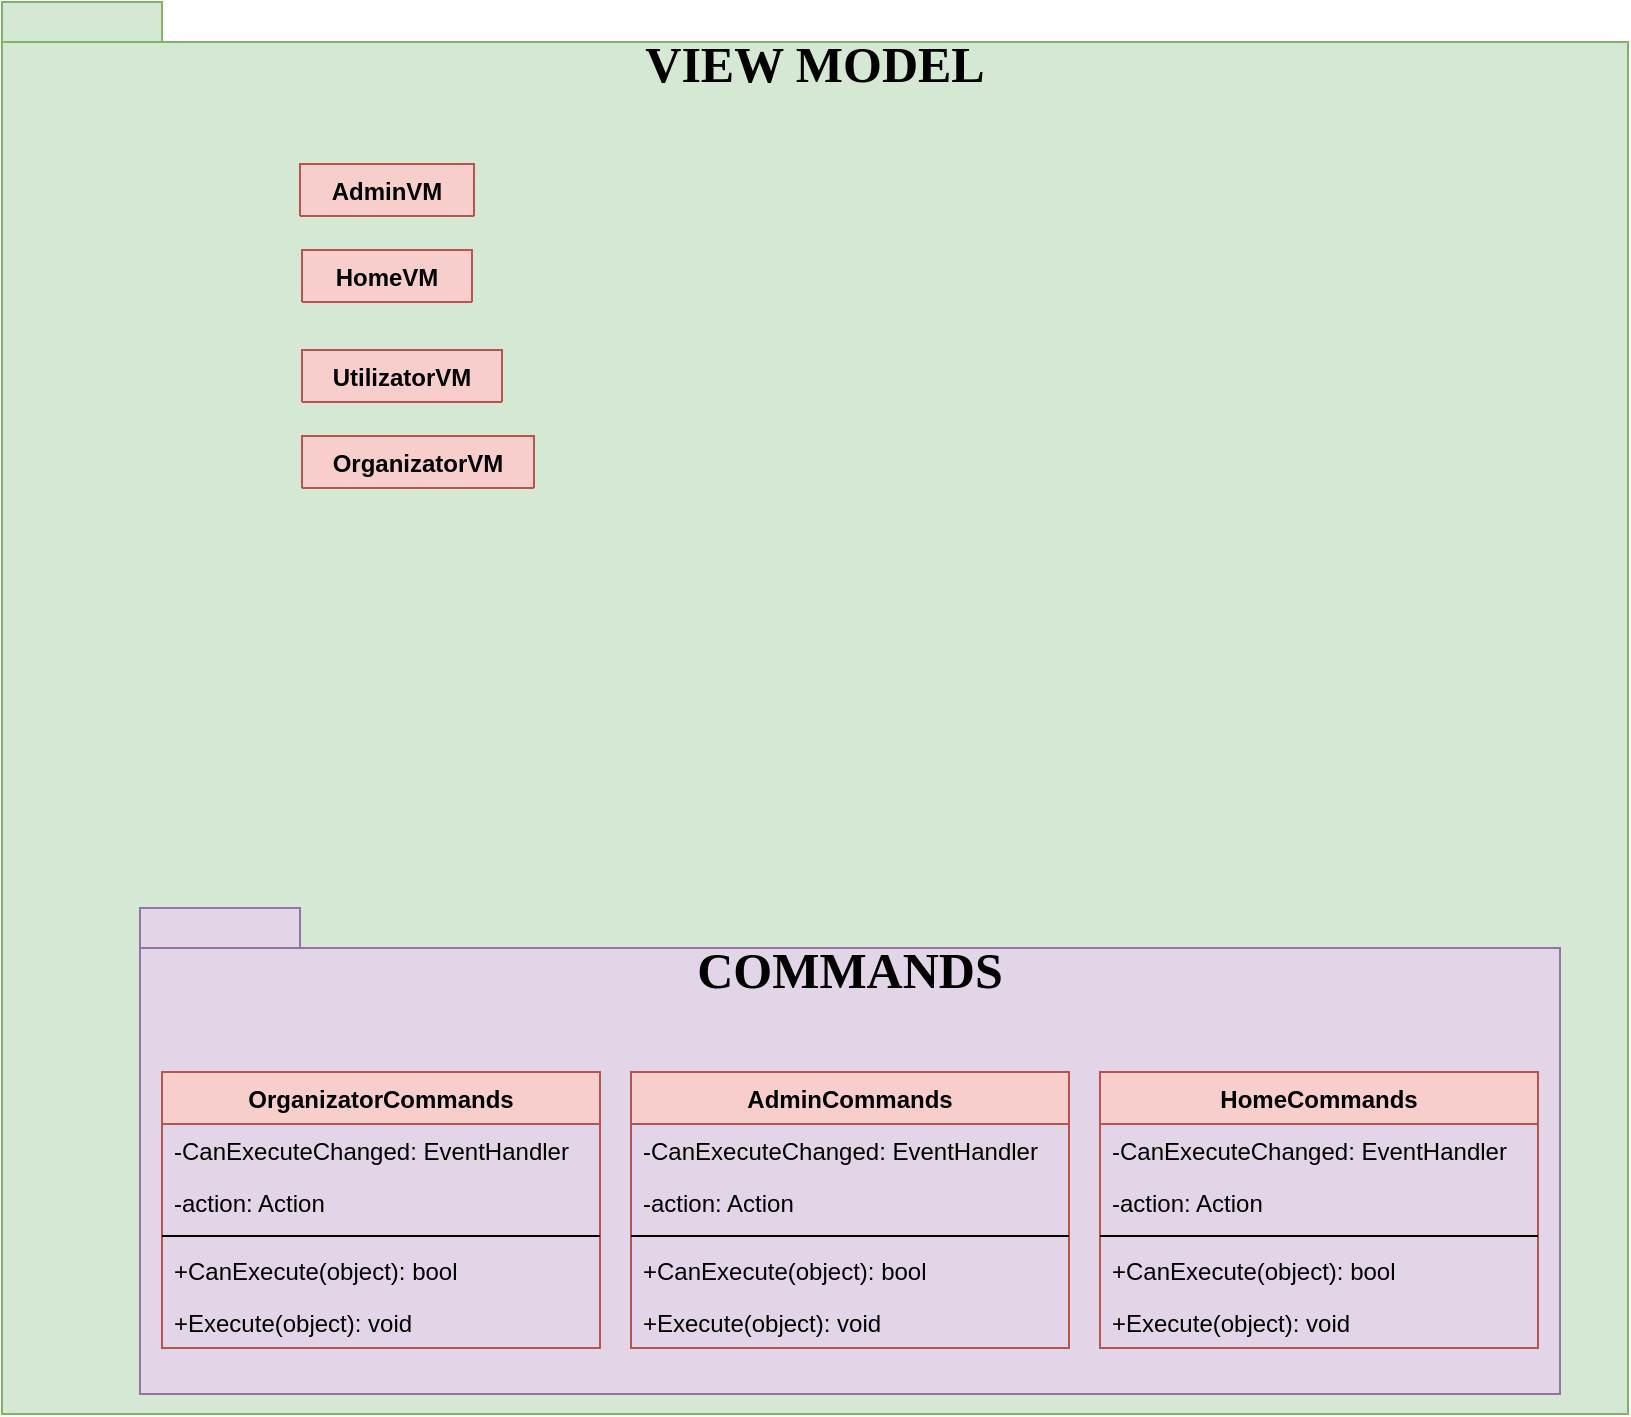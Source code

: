 <mxfile version="24.2.2" type="device">
  <diagram name="Page-1" id="GeexOI7dALFEqD_QQJ0B">
    <mxGraphModel dx="2413" dy="2215" grid="0" gridSize="10" guides="1" tooltips="1" connect="1" arrows="1" fold="1" page="0" pageScale="1" pageWidth="850" pageHeight="1100" math="0" shadow="0">
      <root>
        <mxCell id="0" />
        <mxCell id="1" value="Model" parent="0" visible="0" />
        <mxCell id="w13ybTUpAUzulzF94Kuo-1" value="Model" style="shape=folder;fontStyle=1;spacingTop=10;tabWidth=80;tabHeight=20;tabPosition=left;html=1;whiteSpace=wrap;verticalAlign=top;fontSize=25;fontFamily=Times New Roman;fillColor=#dae8fc;strokeColor=#6c8ebf;container=1;recursiveResize=0;fontColor=default;labelBackgroundColor=none;" vertex="1" parent="1">
          <mxGeometry x="-530" y="-280" width="1230" height="1230" as="geometry">
            <mxRectangle x="-790" y="-410" width="150" height="50" as="alternateBounds" />
          </mxGeometry>
        </mxCell>
        <mxCell id="w13ybTUpAUzulzF94Kuo-2" style="edgeStyle=orthogonalEdgeStyle;rounded=0;orthogonalLoop=1;jettySize=auto;html=1;strokeColor=#FF3333;align=center;verticalAlign=middle;fontFamily=Helvetica;fontSize=11;fontColor=default;labelBackgroundColor=none;endArrow=classic;" edge="1" parent="w13ybTUpAUzulzF94Kuo-1" source="w13ybTUpAUzulzF94Kuo-4" target="w13ybTUpAUzulzF94Kuo-17">
          <mxGeometry relative="1" as="geometry">
            <Array as="points">
              <mxPoint x="190" y="700" />
              <mxPoint x="1000" y="700" />
            </Array>
          </mxGeometry>
        </mxCell>
        <mxCell id="w13ybTUpAUzulzF94Kuo-3" style="edgeStyle=orthogonalEdgeStyle;rounded=0;orthogonalLoop=1;jettySize=auto;html=1;strokeColor=#FF3333;align=center;verticalAlign=middle;fontFamily=Helvetica;fontSize=11;fontColor=default;labelBackgroundColor=none;endArrow=classic;" edge="1" parent="w13ybTUpAUzulzF94Kuo-1" source="w13ybTUpAUzulzF94Kuo-4" target="w13ybTUpAUzulzF94Kuo-45">
          <mxGeometry relative="1" as="geometry">
            <Array as="points">
              <mxPoint x="190" y="1040" />
              <mxPoint x="790" y="1040" />
            </Array>
          </mxGeometry>
        </mxCell>
        <mxCell id="w13ybTUpAUzulzF94Kuo-4" value="Prezentare" style="swimlane;fontStyle=1;align=center;verticalAlign=top;childLayout=stackLayout;horizontal=1;startSize=26;horizontalStack=0;resizeParent=1;resizeParentMax=0;resizeLast=0;collapsible=1;marginBottom=0;whiteSpace=wrap;html=1;fillColor=#1ba1e2;strokeColor=#006EAF;fontColor=#ffffff;fontFamily=Helvetica;fontSize=11;labelBackgroundColor=none;" vertex="1" parent="w13ybTUpAUzulzF94Kuo-1">
          <mxGeometry x="110" y="710" width="160" height="320" as="geometry">
            <mxRectangle x="700" y="750" width="90" height="40" as="alternateBounds" />
          </mxGeometry>
        </mxCell>
        <mxCell id="w13ybTUpAUzulzF94Kuo-5" value="- Id : Long" style="text;strokeColor=none;fillColor=none;align=left;verticalAlign=top;spacingLeft=4;spacingRight=4;overflow=hidden;rotatable=0;points=[[0,0.5],[1,0.5]];portConstraint=eastwest;whiteSpace=wrap;html=1;fontFamily=Helvetica;fontSize=11;fontColor=default;labelBackgroundColor=none;" vertex="1" parent="w13ybTUpAUzulzF94Kuo-4">
          <mxGeometry y="26" width="160" height="26" as="geometry" />
        </mxCell>
        <mxCell id="w13ybTUpAUzulzF94Kuo-6" value="- Titlu : String&amp;nbsp;" style="text;strokeColor=none;fillColor=none;align=left;verticalAlign=top;spacingLeft=4;spacingRight=4;overflow=hidden;rotatable=0;points=[[0,0.5],[1,0.5]];portConstraint=eastwest;whiteSpace=wrap;html=1;fontFamily=Helvetica;fontSize=11;fontColor=default;labelBackgroundColor=none;" vertex="1" parent="w13ybTUpAUzulzF94Kuo-4">
          <mxGeometry y="52" width="160" height="26" as="geometry" />
        </mxCell>
        <mxCell id="w13ybTUpAUzulzF94Kuo-7" value="- Autor: String" style="text;strokeColor=none;fillColor=none;align=left;verticalAlign=top;spacingLeft=4;spacingRight=4;overflow=hidden;rotatable=0;points=[[0,0.5],[1,0.5]];portConstraint=eastwest;whiteSpace=wrap;html=1;fontFamily=Helvetica;fontSize=11;fontColor=default;labelBackgroundColor=none;" vertex="1" parent="w13ybTUpAUzulzF94Kuo-4">
          <mxGeometry y="78" width="160" height="26" as="geometry" />
        </mxCell>
        <mxCell id="w13ybTUpAUzulzF94Kuo-8" value="- Descriere : String" style="text;strokeColor=none;fillColor=none;align=left;verticalAlign=top;spacingLeft=4;spacingRight=4;overflow=hidden;rotatable=0;points=[[0,0.5],[1,0.5]];portConstraint=eastwest;whiteSpace=wrap;html=1;fontFamily=Helvetica;fontSize=11;fontColor=default;labelBackgroundColor=none;" vertex="1" parent="w13ybTUpAUzulzF94Kuo-4">
          <mxGeometry y="104" width="160" height="26" as="geometry" />
        </mxCell>
        <mxCell id="w13ybTUpAUzulzF94Kuo-9" value="- Data : String" style="text;strokeColor=none;fillColor=none;align=left;verticalAlign=top;spacingLeft=4;spacingRight=4;overflow=hidden;rotatable=0;points=[[0,0.5],[1,0.5]];portConstraint=eastwest;whiteSpace=wrap;html=1;fontFamily=Helvetica;fontSize=11;fontColor=default;labelBackgroundColor=none;" vertex="1" parent="w13ybTUpAUzulzF94Kuo-4">
          <mxGeometry y="130" width="160" height="26" as="geometry" />
        </mxCell>
        <mxCell id="w13ybTUpAUzulzF94Kuo-10" value="- Ora : String" style="text;strokeColor=none;fillColor=none;align=left;verticalAlign=top;spacingLeft=4;spacingRight=4;overflow=hidden;rotatable=0;points=[[0,0.5],[1,0.5]];portConstraint=eastwest;whiteSpace=wrap;html=1;fontFamily=Helvetica;fontSize=11;fontColor=default;labelBackgroundColor=none;" vertex="1" parent="w13ybTUpAUzulzF94Kuo-4">
          <mxGeometry y="156" width="160" height="26" as="geometry" />
        </mxCell>
        <mxCell id="w13ybTUpAUzulzF94Kuo-11" value="-&amp;nbsp;Sectiune :&amp;nbsp;Sectiune" style="text;strokeColor=none;fillColor=none;align=left;verticalAlign=top;spacingLeft=4;spacingRight=4;overflow=hidden;rotatable=0;points=[[0,0.5],[1,0.5]];portConstraint=eastwest;whiteSpace=wrap;html=1;fontFamily=Helvetica;fontSize=11;fontColor=default;labelBackgroundColor=none;" vertex="1" parent="w13ybTUpAUzulzF94Kuo-4">
          <mxGeometry y="182" width="160" height="26" as="geometry" />
        </mxCell>
        <mxCell id="w13ybTUpAUzulzF94Kuo-12" value="- IdConferinta : int" style="text;strokeColor=none;fillColor=none;align=left;verticalAlign=top;spacingLeft=4;spacingRight=4;overflow=hidden;rotatable=0;points=[[0,0.5],[1,0.5]];portConstraint=eastwest;whiteSpace=wrap;html=1;fontFamily=Helvetica;fontSize=11;fontColor=default;labelBackgroundColor=none;" vertex="1" parent="w13ybTUpAUzulzF94Kuo-4">
          <mxGeometry y="208" width="160" height="26" as="geometry" />
        </mxCell>
        <mxCell id="w13ybTUpAUzulzF94Kuo-13" value="" style="line;strokeWidth=1;fillColor=none;align=left;verticalAlign=middle;spacingTop=-1;spacingLeft=3;spacingRight=3;rotatable=0;labelPosition=right;points=[];portConstraint=eastwest;strokeColor=inherit;fontFamily=Helvetica;fontSize=11;fontColor=default;labelBackgroundColor=none;" vertex="1" parent="w13ybTUpAUzulzF94Kuo-4">
          <mxGeometry y="234" width="160" height="8" as="geometry" />
        </mxCell>
        <mxCell id="w13ybTUpAUzulzF94Kuo-14" value="+ constructor() : obj" style="text;strokeColor=none;fillColor=none;align=left;verticalAlign=top;spacingLeft=4;spacingRight=4;overflow=hidden;rotatable=0;points=[[0,0.5],[1,0.5]];portConstraint=eastwest;whiteSpace=wrap;html=1;fontFamily=Helvetica;fontSize=11;fontColor=default;labelBackgroundColor=none;" vertex="1" parent="w13ybTUpAUzulzF94Kuo-4">
          <mxGeometry y="242" width="160" height="26" as="geometry" />
        </mxCell>
        <mxCell id="w13ybTUpAUzulzF94Kuo-15" value="- getter() : var" style="text;strokeColor=none;fillColor=none;align=left;verticalAlign=top;spacingLeft=4;spacingRight=4;overflow=hidden;rotatable=0;points=[[0,0.5],[1,0.5]];portConstraint=eastwest;whiteSpace=wrap;html=1;fontFamily=Helvetica;fontSize=11;fontColor=default;labelBackgroundColor=none;" vertex="1" parent="w13ybTUpAUzulzF94Kuo-4">
          <mxGeometry y="268" width="160" height="26" as="geometry" />
        </mxCell>
        <mxCell id="w13ybTUpAUzulzF94Kuo-16" value="+ setter(var)&amp;nbsp;&amp;nbsp;" style="text;strokeColor=none;fillColor=none;align=left;verticalAlign=top;spacingLeft=4;spacingRight=4;overflow=hidden;rotatable=0;points=[[0,0.5],[1,0.5]];portConstraint=eastwest;whiteSpace=wrap;html=1;fontFamily=Helvetica;fontSize=11;fontColor=default;labelBackgroundColor=none;" vertex="1" parent="w13ybTUpAUzulzF94Kuo-4">
          <mxGeometry y="294" width="160" height="26" as="geometry" />
        </mxCell>
        <mxCell id="w13ybTUpAUzulzF94Kuo-17" value="Conferință" style="swimlane;fontStyle=1;align=center;verticalAlign=top;childLayout=stackLayout;horizontal=1;startSize=26;horizontalStack=0;resizeParent=1;resizeParentMax=0;resizeLast=0;collapsible=1;marginBottom=0;whiteSpace=wrap;html=1;fillColor=#1ba1e2;strokeColor=#006EAF;fontColor=#ffffff;fontFamily=Helvetica;fontSize=11;labelBackgroundColor=none;" vertex="1" parent="w13ybTUpAUzulzF94Kuo-1">
          <mxGeometry x="920" y="730" width="160" height="268" as="geometry">
            <mxRectangle x="490" y="750" width="90" height="40" as="alternateBounds" />
          </mxGeometry>
        </mxCell>
        <mxCell id="w13ybTUpAUzulzF94Kuo-18" value="- Id : Long" style="text;strokeColor=none;fillColor=none;align=left;verticalAlign=top;spacingLeft=4;spacingRight=4;overflow=hidden;rotatable=0;points=[[0,0.5],[1,0.5]];portConstraint=eastwest;whiteSpace=wrap;html=1;fontFamily=Helvetica;fontSize=11;fontColor=default;labelBackgroundColor=none;" vertex="1" parent="w13ybTUpAUzulzF94Kuo-17">
          <mxGeometry y="26" width="160" height="26" as="geometry" />
        </mxCell>
        <mxCell id="w13ybTUpAUzulzF94Kuo-19" value="- Titlu : String&amp;nbsp;" style="text;strokeColor=none;fillColor=none;align=left;verticalAlign=top;spacingLeft=4;spacingRight=4;overflow=hidden;rotatable=0;points=[[0,0.5],[1,0.5]];portConstraint=eastwest;whiteSpace=wrap;html=1;fontFamily=Helvetica;fontSize=11;fontColor=default;labelBackgroundColor=none;" vertex="1" parent="w13ybTUpAUzulzF94Kuo-17">
          <mxGeometry y="52" width="160" height="26" as="geometry" />
        </mxCell>
        <mxCell id="w13ybTUpAUzulzF94Kuo-20" value="- Locatie : String" style="text;strokeColor=none;fillColor=none;align=left;verticalAlign=top;spacingLeft=4;spacingRight=4;overflow=hidden;rotatable=0;points=[[0,0.5],[1,0.5]];portConstraint=eastwest;whiteSpace=wrap;html=1;fontFamily=Helvetica;fontSize=11;fontColor=default;labelBackgroundColor=none;" vertex="1" parent="w13ybTUpAUzulzF94Kuo-17">
          <mxGeometry y="78" width="160" height="26" as="geometry" />
        </mxCell>
        <mxCell id="w13ybTUpAUzulzF94Kuo-21" value="- Data : String" style="text;strokeColor=none;fillColor=none;align=left;verticalAlign=top;spacingLeft=4;spacingRight=4;overflow=hidden;rotatable=0;points=[[0,0.5],[1,0.5]];portConstraint=eastwest;whiteSpace=wrap;html=1;fontFamily=Helvetica;fontSize=11;fontColor=default;labelBackgroundColor=none;" vertex="1" parent="w13ybTUpAUzulzF94Kuo-17">
          <mxGeometry y="104" width="160" height="26" as="geometry" />
        </mxCell>
        <mxCell id="w13ybTUpAUzulzF94Kuo-22" value="- Participanti : Utilizatori [ ]&amp;nbsp;" style="text;strokeColor=none;fillColor=none;align=left;verticalAlign=top;spacingLeft=4;spacingRight=4;overflow=hidden;rotatable=0;points=[[0,0.5],[1,0.5]];portConstraint=eastwest;whiteSpace=wrap;html=1;fontFamily=Helvetica;fontSize=11;fontColor=default;labelBackgroundColor=none;" vertex="1" parent="w13ybTUpAUzulzF94Kuo-17">
          <mxGeometry y="130" width="160" height="26" as="geometry" />
        </mxCell>
        <mxCell id="w13ybTUpAUzulzF94Kuo-23" value="- Prezentari : Prezentare[ ]" style="text;strokeColor=none;fillColor=none;align=left;verticalAlign=top;spacingLeft=4;spacingRight=4;overflow=hidden;rotatable=0;points=[[0,0.5],[1,0.5]];portConstraint=eastwest;whiteSpace=wrap;html=1;fontFamily=Helvetica;fontSize=11;fontColor=default;labelBackgroundColor=none;" vertex="1" parent="w13ybTUpAUzulzF94Kuo-17">
          <mxGeometry y="156" width="160" height="26" as="geometry" />
        </mxCell>
        <mxCell id="w13ybTUpAUzulzF94Kuo-24" value="" style="line;strokeWidth=1;fillColor=none;align=left;verticalAlign=middle;spacingTop=-1;spacingLeft=3;spacingRight=3;rotatable=0;labelPosition=right;points=[];portConstraint=eastwest;strokeColor=inherit;fontFamily=Helvetica;fontSize=11;fontColor=default;labelBackgroundColor=none;" vertex="1" parent="w13ybTUpAUzulzF94Kuo-17">
          <mxGeometry y="182" width="160" height="8" as="geometry" />
        </mxCell>
        <mxCell id="w13ybTUpAUzulzF94Kuo-25" value="- constructor() : obj" style="text;strokeColor=none;fillColor=none;align=left;verticalAlign=top;spacingLeft=4;spacingRight=4;overflow=hidden;rotatable=0;points=[[0,0.5],[1,0.5]];portConstraint=eastwest;whiteSpace=wrap;html=1;fontFamily=Helvetica;fontSize=11;fontColor=default;labelBackgroundColor=none;" vertex="1" parent="w13ybTUpAUzulzF94Kuo-17">
          <mxGeometry y="190" width="160" height="26" as="geometry" />
        </mxCell>
        <mxCell id="w13ybTUpAUzulzF94Kuo-26" value="+ setter(var)&amp;nbsp;&amp;nbsp;" style="text;strokeColor=none;fillColor=none;align=left;verticalAlign=top;spacingLeft=4;spacingRight=4;overflow=hidden;rotatable=0;points=[[0,0.5],[1,0.5]];portConstraint=eastwest;whiteSpace=wrap;html=1;fontFamily=Helvetica;fontSize=11;fontColor=default;labelBackgroundColor=none;" vertex="1" parent="w13ybTUpAUzulzF94Kuo-17">
          <mxGeometry y="216" width="160" height="26" as="geometry" />
        </mxCell>
        <mxCell id="w13ybTUpAUzulzF94Kuo-27" value="+ getter() : var" style="text;strokeColor=none;fillColor=none;align=left;verticalAlign=top;spacingLeft=4;spacingRight=4;overflow=hidden;rotatable=0;points=[[0,0.5],[1,0.5]];portConstraint=eastwest;whiteSpace=wrap;html=1;fontFamily=Helvetica;fontSize=11;fontColor=default;labelBackgroundColor=none;" vertex="1" parent="w13ybTUpAUzulzF94Kuo-17">
          <mxGeometry y="242" width="160" height="26" as="geometry" />
        </mxCell>
        <mxCell id="w13ybTUpAUzulzF94Kuo-28" value="Utilizator&lt;span style=&quot;white-space: pre;&quot;&gt;&#x9;&lt;/span&gt;&lt;div&gt;&lt;br&gt;&lt;/div&gt;" style="swimlane;fontStyle=1;align=center;verticalAlign=top;childLayout=stackLayout;horizontal=1;startSize=26;horizontalStack=0;resizeParent=1;resizeParentMax=0;resizeLast=0;collapsible=1;marginBottom=0;whiteSpace=wrap;html=1;fillColor=#1ba1e2;strokeColor=#006EAF;fontColor=#ffffff;fontFamily=Helvetica;fontSize=11;labelBackgroundColor=none;" vertex="1" parent="w13ybTUpAUzulzF94Kuo-1">
          <mxGeometry x="370" y="710" width="160" height="268" as="geometry">
            <mxRectangle x="320" y="770" width="90" height="40" as="alternateBounds" />
          </mxGeometry>
        </mxCell>
        <mxCell id="w13ybTUpAUzulzF94Kuo-29" value="- Id : Long" style="text;strokeColor=none;fillColor=none;align=left;verticalAlign=top;spacingLeft=4;spacingRight=4;overflow=hidden;rotatable=0;points=[[0,0.5],[1,0.5]];portConstraint=eastwest;whiteSpace=wrap;html=1;fontFamily=Helvetica;fontSize=11;fontColor=default;labelBackgroundColor=none;" vertex="1" parent="w13ybTUpAUzulzF94Kuo-28">
          <mxGeometry y="26" width="160" height="26" as="geometry" />
        </mxCell>
        <mxCell id="w13ybTUpAUzulzF94Kuo-30" value="- Nume : String&amp;nbsp;" style="text;strokeColor=none;fillColor=none;align=left;verticalAlign=top;spacingLeft=4;spacingRight=4;overflow=hidden;rotatable=0;points=[[0,0.5],[1,0.5]];portConstraint=eastwest;whiteSpace=wrap;html=1;fontFamily=Helvetica;fontSize=11;fontColor=default;labelBackgroundColor=none;" vertex="1" parent="w13ybTUpAUzulzF94Kuo-28">
          <mxGeometry y="52" width="160" height="26" as="geometry" />
        </mxCell>
        <mxCell id="w13ybTUpAUzulzF94Kuo-31" value="- Email : String" style="text;strokeColor=none;fillColor=none;align=left;verticalAlign=top;spacingLeft=4;spacingRight=4;overflow=hidden;rotatable=0;points=[[0,0.5],[1,0.5]];portConstraint=eastwest;whiteSpace=wrap;html=1;fontFamily=Helvetica;fontSize=11;fontColor=default;labelBackgroundColor=none;" vertex="1" parent="w13ybTUpAUzulzF94Kuo-28">
          <mxGeometry y="78" width="160" height="26" as="geometry" />
        </mxCell>
        <mxCell id="w13ybTUpAUzulzF94Kuo-32" value="- Parola : String" style="text;strokeColor=none;fillColor=none;align=left;verticalAlign=top;spacingLeft=4;spacingRight=4;overflow=hidden;rotatable=0;points=[[0,0.5],[1,0.5]];portConstraint=eastwest;whiteSpace=wrap;html=1;fontFamily=Helvetica;fontSize=11;fontColor=default;labelBackgroundColor=none;" vertex="1" parent="w13ybTUpAUzulzF94Kuo-28">
          <mxGeometry y="104" width="160" height="26" as="geometry" />
        </mxCell>
        <mxCell id="w13ybTUpAUzulzF94Kuo-33" value="- Type : UserType" style="text;strokeColor=none;fillColor=none;align=left;verticalAlign=top;spacingLeft=4;spacingRight=4;overflow=hidden;rotatable=0;points=[[0,0.5],[1,0.5]];portConstraint=eastwest;whiteSpace=wrap;html=1;fontFamily=Helvetica;fontSize=11;fontColor=default;labelBackgroundColor=none;" vertex="1" parent="w13ybTUpAUzulzF94Kuo-28">
          <mxGeometry y="130" width="160" height="26" as="geometry" />
        </mxCell>
        <mxCell id="w13ybTUpAUzulzF94Kuo-34" value="- Telefon : String" style="text;strokeColor=none;fillColor=none;align=left;verticalAlign=top;spacingLeft=4;spacingRight=4;overflow=hidden;rotatable=0;points=[[0,0.5],[1,0.5]];portConstraint=eastwest;whiteSpace=wrap;html=1;fontFamily=Helvetica;fontSize=11;fontColor=default;labelBackgroundColor=none;" vertex="1" parent="w13ybTUpAUzulzF94Kuo-28">
          <mxGeometry y="156" width="160" height="26" as="geometry" />
        </mxCell>
        <mxCell id="w13ybTUpAUzulzF94Kuo-35" value="" style="line;strokeWidth=1;fillColor=none;align=left;verticalAlign=middle;spacingTop=-1;spacingLeft=3;spacingRight=3;rotatable=0;labelPosition=right;points=[];portConstraint=eastwest;strokeColor=inherit;fontFamily=Helvetica;fontSize=11;fontColor=default;labelBackgroundColor=none;" vertex="1" parent="w13ybTUpAUzulzF94Kuo-28">
          <mxGeometry y="182" width="160" height="8" as="geometry" />
        </mxCell>
        <mxCell id="w13ybTUpAUzulzF94Kuo-36" value="+ getter() : var" style="text;strokeColor=none;fillColor=none;align=left;verticalAlign=top;spacingLeft=4;spacingRight=4;overflow=hidden;rotatable=0;points=[[0,0.5],[1,0.5]];portConstraint=eastwest;whiteSpace=wrap;html=1;fontFamily=Helvetica;fontSize=11;fontColor=default;labelBackgroundColor=none;" vertex="1" parent="w13ybTUpAUzulzF94Kuo-28">
          <mxGeometry y="190" width="160" height="26" as="geometry" />
        </mxCell>
        <mxCell id="w13ybTUpAUzulzF94Kuo-37" value="+ setter(var)&amp;nbsp;&amp;nbsp;" style="text;strokeColor=none;fillColor=none;align=left;verticalAlign=top;spacingLeft=4;spacingRight=4;overflow=hidden;rotatable=0;points=[[0,0.5],[1,0.5]];portConstraint=eastwest;whiteSpace=wrap;html=1;fontFamily=Helvetica;fontSize=11;fontColor=default;labelBackgroundColor=none;" vertex="1" parent="w13ybTUpAUzulzF94Kuo-28">
          <mxGeometry y="216" width="160" height="26" as="geometry" />
        </mxCell>
        <mxCell id="w13ybTUpAUzulzF94Kuo-38" value="+ constructor() : obj" style="text;strokeColor=none;fillColor=none;align=left;verticalAlign=top;spacingLeft=4;spacingRight=4;overflow=hidden;rotatable=0;points=[[0,0.5],[1,0.5]];portConstraint=eastwest;whiteSpace=wrap;html=1;fontFamily=Helvetica;fontSize=11;fontColor=default;labelBackgroundColor=none;" vertex="1" parent="w13ybTUpAUzulzF94Kuo-28">
          <mxGeometry y="242" width="160" height="26" as="geometry" />
        </mxCell>
        <mxCell id="w13ybTUpAUzulzF94Kuo-39" style="edgeStyle=none;rounded=0;orthogonalLoop=1;jettySize=auto;html=1;strokeColor=default;align=center;verticalAlign=middle;fontFamily=Helvetica;fontSize=11;fontColor=default;labelBackgroundColor=none;endArrow=classic;" edge="1" parent="w13ybTUpAUzulzF94Kuo-1" source="w13ybTUpAUzulzF94Kuo-40" target="w13ybTUpAUzulzF94Kuo-28">
          <mxGeometry relative="1" as="geometry" />
        </mxCell>
        <mxCell id="w13ybTUpAUzulzF94Kuo-40" value="&amp;lt;&amp;lt;Enum&amp;gt;&amp;gt;&lt;br&gt;UserType&lt;span style=&quot;white-space: pre;&quot;&gt;&#x9;&lt;/span&gt;&lt;div&gt;&lt;br&gt;&lt;/div&gt;" style="swimlane;fontStyle=1;align=center;verticalAlign=top;childLayout=stackLayout;horizontal=1;startSize=40;horizontalStack=0;resizeParent=1;resizeParentMax=0;resizeLast=0;collapsible=1;marginBottom=0;whiteSpace=wrap;html=1;fillColor=#1ba1e2;strokeColor=#006EAF;fontColor=#ffffff;fontFamily=Helvetica;fontSize=11;labelBackgroundColor=none;" vertex="1" parent="w13ybTUpAUzulzF94Kuo-1">
          <mxGeometry x="360" y="1090" width="160" height="118" as="geometry">
            <mxRectangle x="1030" y="760" width="90" height="40" as="alternateBounds" />
          </mxGeometry>
        </mxCell>
        <mxCell id="w13ybTUpAUzulzF94Kuo-41" value="Participant" style="text;strokeColor=none;fillColor=none;align=left;verticalAlign=top;spacingLeft=4;spacingRight=4;overflow=hidden;rotatable=0;points=[[0,0.5],[1,0.5]];portConstraint=eastwest;whiteSpace=wrap;html=1;fontFamily=Helvetica;fontSize=11;fontColor=default;labelBackgroundColor=none;" vertex="1" parent="w13ybTUpAUzulzF94Kuo-40">
          <mxGeometry y="40" width="160" height="26" as="geometry" />
        </mxCell>
        <mxCell id="w13ybTUpAUzulzF94Kuo-42" value="Organizator" style="text;strokeColor=none;fillColor=none;align=left;verticalAlign=top;spacingLeft=4;spacingRight=4;overflow=hidden;rotatable=0;points=[[0,0.5],[1,0.5]];portConstraint=eastwest;whiteSpace=wrap;html=1;fontFamily=Helvetica;fontSize=11;fontColor=default;labelBackgroundColor=none;" vertex="1" parent="w13ybTUpAUzulzF94Kuo-40">
          <mxGeometry y="66" width="160" height="26" as="geometry" />
        </mxCell>
        <mxCell id="w13ybTUpAUzulzF94Kuo-43" value="Administrator" style="text;strokeColor=none;fillColor=none;align=left;verticalAlign=top;spacingLeft=4;spacingRight=4;overflow=hidden;rotatable=0;points=[[0,0.5],[1,0.5]];portConstraint=eastwest;whiteSpace=wrap;html=1;fontFamily=Helvetica;fontSize=11;fontColor=default;labelBackgroundColor=none;" vertex="1" parent="w13ybTUpAUzulzF94Kuo-40">
          <mxGeometry y="92" width="160" height="26" as="geometry" />
        </mxCell>
        <mxCell id="w13ybTUpAUzulzF94Kuo-44" style="edgeStyle=none;rounded=0;orthogonalLoop=1;jettySize=auto;html=1;strokeColor=#FF3333;align=center;verticalAlign=middle;fontFamily=Helvetica;fontSize=11;fontColor=default;labelBackgroundColor=none;endArrow=classic;" edge="1" parent="w13ybTUpAUzulzF94Kuo-1" source="w13ybTUpAUzulzF94Kuo-45" target="w13ybTUpAUzulzF94Kuo-17">
          <mxGeometry relative="1" as="geometry" />
        </mxCell>
        <mxCell id="w13ybTUpAUzulzF94Kuo-45" value="&lt;div&gt;Participant&lt;br&gt;&lt;/div&gt;" style="swimlane;fontStyle=1;align=center;verticalAlign=top;childLayout=stackLayout;horizontal=1;startSize=26;horizontalStack=0;resizeParent=1;resizeParentMax=0;resizeLast=0;collapsible=1;marginBottom=0;whiteSpace=wrap;html=1;fillColor=#1ba1e2;strokeColor=#006EAF;fontColor=#ffffff;fontFamily=Helvetica;fontSize=11;labelBackgroundColor=none;" vertex="1" parent="w13ybTUpAUzulzF94Kuo-1">
          <mxGeometry x="710" y="760" width="160" height="242" as="geometry">
            <mxRectangle x="130" y="780" width="90" height="40" as="alternateBounds" />
          </mxGeometry>
        </mxCell>
        <mxCell id="w13ybTUpAUzulzF94Kuo-46" value="- Id : Long" style="text;strokeColor=none;fillColor=none;align=left;verticalAlign=top;spacingLeft=4;spacingRight=4;overflow=hidden;rotatable=0;points=[[0,0.5],[1,0.5]];portConstraint=eastwest;whiteSpace=wrap;html=1;fontFamily=Helvetica;fontSize=11;fontColor=default;labelBackgroundColor=none;" vertex="1" parent="w13ybTUpAUzulzF94Kuo-45">
          <mxGeometry y="26" width="160" height="26" as="geometry" />
        </mxCell>
        <mxCell id="w13ybTUpAUzulzF94Kuo-47" value="- Nume : String&amp;nbsp;" style="text;strokeColor=none;fillColor=none;align=left;verticalAlign=top;spacingLeft=4;spacingRight=4;overflow=hidden;rotatable=0;points=[[0,0.5],[1,0.5]];portConstraint=eastwest;whiteSpace=wrap;html=1;fontFamily=Helvetica;fontSize=11;fontColor=default;labelBackgroundColor=none;" vertex="1" parent="w13ybTUpAUzulzF94Kuo-45">
          <mxGeometry y="52" width="160" height="26" as="geometry" />
        </mxCell>
        <mxCell id="w13ybTUpAUzulzF94Kuo-48" value="- Email : String" style="text;strokeColor=none;fillColor=none;align=left;verticalAlign=top;spacingLeft=4;spacingRight=4;overflow=hidden;rotatable=0;points=[[0,0.5],[1,0.5]];portConstraint=eastwest;whiteSpace=wrap;html=1;fontFamily=Helvetica;fontSize=11;fontColor=default;labelBackgroundColor=none;" vertex="1" parent="w13ybTUpAUzulzF94Kuo-45">
          <mxGeometry y="78" width="160" height="26" as="geometry" />
        </mxCell>
        <mxCell id="w13ybTUpAUzulzF94Kuo-49" value="- Telefon : String" style="text;strokeColor=none;fillColor=none;align=left;verticalAlign=top;spacingLeft=4;spacingRight=4;overflow=hidden;rotatable=0;points=[[0,0.5],[1,0.5]];portConstraint=eastwest;whiteSpace=wrap;html=1;fontFamily=Helvetica;fontSize=11;fontColor=default;labelBackgroundColor=none;" vertex="1" parent="w13ybTUpAUzulzF94Kuo-45">
          <mxGeometry y="104" width="160" height="26" as="geometry" />
        </mxCell>
        <mxCell id="w13ybTUpAUzulzF94Kuo-50" value="- IdPrezentare : int" style="text;strokeColor=none;fillColor=none;align=left;verticalAlign=top;spacingLeft=4;spacingRight=4;overflow=hidden;rotatable=0;points=[[0,0.5],[1,0.5]];portConstraint=eastwest;whiteSpace=wrap;html=1;fontFamily=Helvetica;fontSize=11;fontColor=default;labelBackgroundColor=none;" vertex="1" parent="w13ybTUpAUzulzF94Kuo-45">
          <mxGeometry y="130" width="160" height="26" as="geometry" />
        </mxCell>
        <mxCell id="w13ybTUpAUzulzF94Kuo-51" value="" style="line;strokeWidth=1;fillColor=none;align=left;verticalAlign=middle;spacingTop=-1;spacingLeft=3;spacingRight=3;rotatable=0;labelPosition=right;points=[];portConstraint=eastwest;strokeColor=inherit;fontFamily=Helvetica;fontSize=11;fontColor=default;labelBackgroundColor=none;" vertex="1" parent="w13ybTUpAUzulzF94Kuo-45">
          <mxGeometry y="156" width="160" height="8" as="geometry" />
        </mxCell>
        <mxCell id="w13ybTUpAUzulzF94Kuo-52" value="+ getter() : var" style="text;strokeColor=none;fillColor=none;align=left;verticalAlign=top;spacingLeft=4;spacingRight=4;overflow=hidden;rotatable=0;points=[[0,0.5],[1,0.5]];portConstraint=eastwest;whiteSpace=wrap;html=1;fontFamily=Helvetica;fontSize=11;fontColor=default;labelBackgroundColor=none;" vertex="1" parent="w13ybTUpAUzulzF94Kuo-45">
          <mxGeometry y="164" width="160" height="26" as="geometry" />
        </mxCell>
        <mxCell id="w13ybTUpAUzulzF94Kuo-53" value="+ setter(var)&amp;nbsp;&amp;nbsp;" style="text;strokeColor=none;fillColor=none;align=left;verticalAlign=top;spacingLeft=4;spacingRight=4;overflow=hidden;rotatable=0;points=[[0,0.5],[1,0.5]];portConstraint=eastwest;whiteSpace=wrap;html=1;fontFamily=Helvetica;fontSize=11;fontColor=default;labelBackgroundColor=none;" vertex="1" parent="w13ybTUpAUzulzF94Kuo-45">
          <mxGeometry y="190" width="160" height="26" as="geometry" />
        </mxCell>
        <mxCell id="w13ybTUpAUzulzF94Kuo-54" value="+ constructor() : obj" style="text;strokeColor=none;fillColor=none;align=left;verticalAlign=top;spacingLeft=4;spacingRight=4;overflow=hidden;rotatable=0;points=[[0,0.5],[1,0.5]];portConstraint=eastwest;whiteSpace=wrap;html=1;fontFamily=Helvetica;fontSize=11;fontColor=default;labelBackgroundColor=none;" vertex="1" parent="w13ybTUpAUzulzF94Kuo-45">
          <mxGeometry y="216" width="160" height="26" as="geometry" />
        </mxCell>
        <mxCell id="w13ybTUpAUzulzF94Kuo-55" style="edgeStyle=none;rounded=0;orthogonalLoop=1;jettySize=auto;html=1;strokeColor=default;align=center;verticalAlign=middle;fontFamily=Helvetica;fontSize=11;fontColor=default;labelBackgroundColor=none;endArrow=classic;" edge="1" parent="w13ybTUpAUzulzF94Kuo-1" source="w13ybTUpAUzulzF94Kuo-56" target="w13ybTUpAUzulzF94Kuo-4">
          <mxGeometry relative="1" as="geometry" />
        </mxCell>
        <mxCell id="w13ybTUpAUzulzF94Kuo-56" value="&amp;lt;&amp;lt;Enum&amp;gt;&amp;gt;&lt;br&gt;SECTIUNE&lt;span style=&quot;white-space: pre;&quot;&gt;&#x9;&lt;/span&gt;&lt;div&gt;&lt;br&gt;&lt;/div&gt;" style="swimlane;fontStyle=1;align=center;verticalAlign=top;childLayout=stackLayout;horizontal=1;startSize=40;horizontalStack=0;resizeParent=1;resizeParentMax=0;resizeLast=0;collapsible=1;marginBottom=0;whiteSpace=wrap;html=1;fillColor=#1ba1e2;strokeColor=#006EAF;fontColor=#ffffff;fontFamily=Helvetica;fontSize=11;labelBackgroundColor=none;" vertex="1" parent="w13ybTUpAUzulzF94Kuo-1">
          <mxGeometry x="50" y="1050" width="160" height="170" as="geometry">
            <mxRectangle x="860" y="750" width="90" height="40" as="alternateBounds" />
          </mxGeometry>
        </mxCell>
        <mxCell id="w13ybTUpAUzulzF94Kuo-57" value="STIINTE&lt;span style=&quot;white-space: pre;&quot;&gt;&#x9;&lt;/span&gt;" style="text;strokeColor=none;fillColor=none;align=left;verticalAlign=top;spacingLeft=4;spacingRight=4;overflow=hidden;rotatable=0;points=[[0,0.5],[1,0.5]];portConstraint=eastwest;whiteSpace=wrap;html=1;fontFamily=Helvetica;fontSize=11;fontColor=default;labelBackgroundColor=none;" vertex="1" parent="w13ybTUpAUzulzF94Kuo-56">
          <mxGeometry y="40" width="160" height="26" as="geometry" />
        </mxCell>
        <mxCell id="w13ybTUpAUzulzF94Kuo-58" value="TEHNOLOGIE" style="text;strokeColor=none;fillColor=none;align=left;verticalAlign=top;spacingLeft=4;spacingRight=4;overflow=hidden;rotatable=0;points=[[0,0.5],[1,0.5]];portConstraint=eastwest;whiteSpace=wrap;html=1;fontFamily=Helvetica;fontSize=11;fontColor=default;labelBackgroundColor=none;" vertex="1" parent="w13ybTUpAUzulzF94Kuo-56">
          <mxGeometry y="66" width="160" height="26" as="geometry" />
        </mxCell>
        <mxCell id="w13ybTUpAUzulzF94Kuo-59" value="MEDICINA" style="text;strokeColor=none;fillColor=none;align=left;verticalAlign=top;spacingLeft=4;spacingRight=4;overflow=hidden;rotatable=0;points=[[0,0.5],[1,0.5]];portConstraint=eastwest;whiteSpace=wrap;html=1;fontFamily=Helvetica;fontSize=11;fontColor=default;labelBackgroundColor=none;" vertex="1" parent="w13ybTUpAUzulzF94Kuo-56">
          <mxGeometry y="92" width="160" height="26" as="geometry" />
        </mxCell>
        <mxCell id="w13ybTUpAUzulzF94Kuo-60" value="ARTA&lt;span style=&quot;white-space: pre;&quot;&gt;&#x9;&lt;/span&gt;" style="text;strokeColor=none;fillColor=none;align=left;verticalAlign=top;spacingLeft=4;spacingRight=4;overflow=hidden;rotatable=0;points=[[0,0.5],[1,0.5]];portConstraint=eastwest;whiteSpace=wrap;html=1;fontFamily=Helvetica;fontSize=11;fontColor=default;labelBackgroundColor=none;" vertex="1" parent="w13ybTUpAUzulzF94Kuo-56">
          <mxGeometry y="118" width="160" height="26" as="geometry" />
        </mxCell>
        <mxCell id="w13ybTUpAUzulzF94Kuo-61" value="SPORT" style="text;strokeColor=none;fillColor=none;align=left;verticalAlign=top;spacingLeft=4;spacingRight=4;overflow=hidden;rotatable=0;points=[[0,0.5],[1,0.5]];portConstraint=eastwest;whiteSpace=wrap;html=1;fontFamily=Helvetica;fontSize=11;fontColor=default;labelBackgroundColor=none;" vertex="1" parent="w13ybTUpAUzulzF94Kuo-56">
          <mxGeometry y="144" width="160" height="26" as="geometry" />
        </mxCell>
        <mxCell id="w13ybTUpAUzulzF94Kuo-62" value="Repository" style="shape=folder;fontStyle=1;spacingTop=10;tabWidth=70;tabHeight=20;tabPosition=left;html=1;whiteSpace=wrap;verticalAlign=top;fontSize=24;fontFamily=Times New Roman;fillColor=#b1ddf0;strokeColor=#10739e;collapsible=1;container=1;recursiveResize=0;fontColor=default;labelBackgroundColor=none;" vertex="1" parent="1">
          <mxGeometry x="-480" y="-250" width="1070" height="662" as="geometry">
            <mxRectangle x="-550" y="-260" width="150" height="50" as="alternateBounds" />
          </mxGeometry>
        </mxCell>
        <mxCell id="w13ybTUpAUzulzF94Kuo-63" value="Conferinta&lt;span style=&quot;&quot;&gt;Repository&lt;/span&gt;" style="swimlane;fontStyle=1;align=center;verticalAlign=top;childLayout=stackLayout;horizontal=1;startSize=26;horizontalStack=0;resizeParent=1;resizeParentMax=0;resizeLast=0;collapsible=1;marginBottom=0;whiteSpace=wrap;html=1;fillColor=#1ba1e2;strokeColor=#006EAF;fontColor=#ffffff;fontFamily=Helvetica;fontSize=11;labelBackgroundColor=none;" vertex="1" parent="w13ybTUpAUzulzF94Kuo-62">
          <mxGeometry x="740" y="30" width="250" height="252.004" as="geometry">
            <mxRectangle x="580" y="130" width="150" height="93.75" as="alternateBounds" />
          </mxGeometry>
        </mxCell>
        <mxCell id="w13ybTUpAUzulzF94Kuo-64" value="+ Repository : Repository" style="text;strokeColor=none;fillColor=none;align=left;verticalAlign=top;spacingLeft=4;spacingRight=4;overflow=hidden;rotatable=0;points=[[0,0.5],[1,0.5]];portConstraint=eastwest;whiteSpace=wrap;html=1;fontFamily=Helvetica;fontSize=11;fontColor=default;labelBackgroundColor=none;" vertex="1" parent="w13ybTUpAUzulzF94Kuo-63">
          <mxGeometry y="26" width="250" height="30" as="geometry" />
        </mxCell>
        <mxCell id="w13ybTUpAUzulzF94Kuo-65" value="" style="line;strokeWidth=1;fillColor=none;align=left;verticalAlign=middle;spacingTop=-1;spacingLeft=3;spacingRight=3;rotatable=0;labelPosition=right;points=[];portConstraint=eastwest;strokeColor=inherit;fontFamily=Helvetica;fontSize=11;fontColor=default;labelBackgroundColor=none;" vertex="1" parent="w13ybTUpAUzulzF94Kuo-63">
          <mxGeometry y="56" width="250" height="16.004" as="geometry" />
        </mxCell>
        <mxCell id="w13ybTUpAUzulzF94Kuo-66" value="+ConferintaTable()" style="text;strokeColor=none;fillColor=none;align=left;verticalAlign=top;spacingLeft=4;spacingRight=4;overflow=hidden;rotatable=0;points=[[0,0.5],[1,0.5]];portConstraint=eastwest;whiteSpace=wrap;html=1;fontFamily=Helvetica;fontSize=11;fontColor=default;labelBackgroundColor=none;" vertex="1" parent="w13ybTUpAUzulzF94Kuo-63">
          <mxGeometry y="72.004" width="250" height="30" as="geometry" />
        </mxCell>
        <mxCell id="w13ybTUpAUzulzF94Kuo-67" value="-rowToConferinta(DataRow row)" style="text;strokeColor=none;fillColor=none;align=left;verticalAlign=top;spacingLeft=4;spacingRight=4;overflow=hidden;rotatable=0;points=[[0,0.5],[1,0.5]];portConstraint=eastwest;whiteSpace=wrap;html=1;fontFamily=Helvetica;fontSize=11;fontColor=default;labelBackgroundColor=none;" vertex="1" parent="w13ybTUpAUzulzF94Kuo-63">
          <mxGeometry y="102.004" width="250" height="30" as="geometry" />
        </mxCell>
        <mxCell id="w13ybTUpAUzulzF94Kuo-68" value="+AddConferinta(Conferinta conferinta)" style="text;strokeColor=none;fillColor=none;align=left;verticalAlign=top;spacingLeft=4;spacingRight=4;overflow=hidden;rotatable=0;points=[[0,0.5],[1,0.5]];portConstraint=eastwest;whiteSpace=wrap;html=1;fontFamily=Helvetica;fontSize=11;fontColor=default;labelBackgroundColor=none;" vertex="1" parent="w13ybTUpAUzulzF94Kuo-63">
          <mxGeometry y="132.004" width="250" height="30" as="geometry" />
        </mxCell>
        <mxCell id="w13ybTUpAUzulzF94Kuo-69" value="+GetConferinte()" style="text;strokeColor=none;fillColor=none;align=left;verticalAlign=top;spacingLeft=4;spacingRight=4;overflow=hidden;rotatable=0;points=[[0,0.5],[1,0.5]];portConstraint=eastwest;whiteSpace=wrap;html=1;fontFamily=Helvetica;fontSize=11;fontColor=default;labelBackgroundColor=none;" vertex="1" parent="w13ybTUpAUzulzF94Kuo-63">
          <mxGeometry y="162.004" width="250" height="30" as="geometry" />
        </mxCell>
        <mxCell id="w13ybTUpAUzulzF94Kuo-70" value="+UpdateConferinta(Conferinta conferinta)" style="text;strokeColor=none;fillColor=none;align=left;verticalAlign=top;spacingLeft=4;spacingRight=4;overflow=hidden;rotatable=0;points=[[0,0.5],[1,0.5]];portConstraint=eastwest;whiteSpace=wrap;html=1;fontFamily=Helvetica;fontSize=11;fontColor=default;labelBackgroundColor=none;" vertex="1" parent="w13ybTUpAUzulzF94Kuo-63">
          <mxGeometry y="192.004" width="250" height="30" as="geometry" />
        </mxCell>
        <mxCell id="w13ybTUpAUzulzF94Kuo-71" value="+DeleteConferinta(int id)" style="text;strokeColor=none;fillColor=none;align=left;verticalAlign=top;spacingLeft=4;spacingRight=4;overflow=hidden;rotatable=0;points=[[0,0.5],[1,0.5]];portConstraint=eastwest;whiteSpace=wrap;html=1;fontFamily=Helvetica;fontSize=11;fontColor=default;labelBackgroundColor=none;" vertex="1" parent="w13ybTUpAUzulzF94Kuo-63">
          <mxGeometry y="222.004" width="250" height="30" as="geometry" />
        </mxCell>
        <mxCell id="w13ybTUpAUzulzF94Kuo-72" value="PrezentareRepository" style="swimlane;fontStyle=1;align=center;verticalAlign=top;childLayout=stackLayout;horizontal=1;startSize=26;horizontalStack=0;resizeParent=1;resizeParentMax=0;resizeLast=0;collapsible=1;marginBottom=0;whiteSpace=wrap;html=1;fillColor=#1ba1e2;strokeColor=#006EAF;fontColor=#ffffff;fontFamily=Helvetica;fontSize=11;labelBackgroundColor=none;" vertex="1" parent="w13ybTUpAUzulzF94Kuo-62">
          <mxGeometry x="10" y="330" width="271" height="282.004" as="geometry">
            <mxRectangle x="10" y="330" width="150" height="93.75" as="alternateBounds" />
          </mxGeometry>
        </mxCell>
        <mxCell id="w13ybTUpAUzulzF94Kuo-73" value="+ Repository : Repository" style="text;strokeColor=none;fillColor=none;align=left;verticalAlign=top;spacingLeft=4;spacingRight=4;overflow=hidden;rotatable=0;points=[[0,0.5],[1,0.5]];portConstraint=eastwest;whiteSpace=wrap;html=1;fontFamily=Helvetica;fontSize=11;fontColor=default;labelBackgroundColor=none;" vertex="1" parent="w13ybTUpAUzulzF94Kuo-72">
          <mxGeometry y="26" width="271" height="30" as="geometry" />
        </mxCell>
        <mxCell id="w13ybTUpAUzulzF94Kuo-74" value="" style="line;strokeWidth=1;fillColor=none;align=left;verticalAlign=middle;spacingTop=-1;spacingLeft=3;spacingRight=3;rotatable=0;labelPosition=right;points=[];portConstraint=eastwest;strokeColor=inherit;fontFamily=Helvetica;fontSize=11;fontColor=default;labelBackgroundColor=none;" vertex="1" parent="w13ybTUpAUzulzF94Kuo-72">
          <mxGeometry y="56" width="271" height="16.004" as="geometry" />
        </mxCell>
        <mxCell id="w13ybTUpAUzulzF94Kuo-75" value="+PrezentareTable()" style="text;strokeColor=none;fillColor=none;align=left;verticalAlign=top;spacingLeft=4;spacingRight=4;overflow=hidden;rotatable=0;points=[[0,0.5],[1,0.5]];portConstraint=eastwest;whiteSpace=wrap;html=1;fontFamily=Helvetica;fontSize=11;fontColor=default;labelBackgroundColor=none;" vertex="1" parent="w13ybTUpAUzulzF94Kuo-72">
          <mxGeometry y="72.004" width="271" height="30" as="geometry" />
        </mxCell>
        <mxCell id="w13ybTUpAUzulzF94Kuo-76" value="-rowToPrezentare(DataRow row)&lt;span style=&quot;white-space: pre;&quot;&gt;&#x9;&lt;/span&gt;" style="text;strokeColor=none;fillColor=none;align=left;verticalAlign=top;spacingLeft=4;spacingRight=4;overflow=hidden;rotatable=0;points=[[0,0.5],[1,0.5]];portConstraint=eastwest;whiteSpace=wrap;html=1;fontFamily=Helvetica;fontSize=11;fontColor=default;labelBackgroundColor=none;" vertex="1" parent="w13ybTUpAUzulzF94Kuo-72">
          <mxGeometry y="102.004" width="271" height="30" as="geometry" />
        </mxCell>
        <mxCell id="w13ybTUpAUzulzF94Kuo-77" value="+AddPrezentare(Prezentare prezentare)" style="text;strokeColor=none;fillColor=none;align=left;verticalAlign=top;spacingLeft=4;spacingRight=4;overflow=hidden;rotatable=0;points=[[0,0.5],[1,0.5]];portConstraint=eastwest;whiteSpace=wrap;html=1;fontFamily=Helvetica;fontSize=11;fontColor=default;labelBackgroundColor=none;" vertex="1" parent="w13ybTUpAUzulzF94Kuo-72">
          <mxGeometry y="132.004" width="271" height="30" as="geometry" />
        </mxCell>
        <mxCell id="w13ybTUpAUzulzF94Kuo-78" value="+GetPrezentari()" style="text;strokeColor=none;fillColor=none;align=left;verticalAlign=top;spacingLeft=4;spacingRight=4;overflow=hidden;rotatable=0;points=[[0,0.5],[1,0.5]];portConstraint=eastwest;whiteSpace=wrap;html=1;fontFamily=Helvetica;fontSize=11;fontColor=default;labelBackgroundColor=none;" vertex="1" parent="w13ybTUpAUzulzF94Kuo-72">
          <mxGeometry y="162.004" width="271" height="30" as="geometry" />
        </mxCell>
        <mxCell id="w13ybTUpAUzulzF94Kuo-79" value="+UpdatePrezentare(Prezentare prezentare)" style="text;strokeColor=none;fillColor=none;align=left;verticalAlign=top;spacingLeft=4;spacingRight=4;overflow=hidden;rotatable=0;points=[[0,0.5],[1,0.5]];portConstraint=eastwest;whiteSpace=wrap;html=1;fontFamily=Helvetica;fontSize=11;fontColor=default;labelBackgroundColor=none;" vertex="1" parent="w13ybTUpAUzulzF94Kuo-72">
          <mxGeometry y="192.004" width="271" height="30" as="geometry" />
        </mxCell>
        <mxCell id="w13ybTUpAUzulzF94Kuo-80" value="+DeletePrezentare(int id)" style="text;strokeColor=none;fillColor=none;align=left;verticalAlign=top;spacingLeft=4;spacingRight=4;overflow=hidden;rotatable=0;points=[[0,0.5],[1,0.5]];portConstraint=eastwest;whiteSpace=wrap;html=1;fontFamily=Helvetica;fontSize=11;fontColor=default;labelBackgroundColor=none;" vertex="1" parent="w13ybTUpAUzulzF94Kuo-72">
          <mxGeometry y="222.004" width="271" height="30" as="geometry" />
        </mxCell>
        <mxCell id="w13ybTUpAUzulzF94Kuo-81" value="+GetPrezentarebySectiune(Sectiune sectiune)" style="text;strokeColor=none;fillColor=none;align=left;verticalAlign=top;spacingLeft=4;spacingRight=4;overflow=hidden;rotatable=0;points=[[0,0.5],[1,0.5]];portConstraint=eastwest;whiteSpace=wrap;html=1;fontFamily=Helvetica;fontSize=11;fontColor=default;labelBackgroundColor=none;" vertex="1" parent="w13ybTUpAUzulzF94Kuo-72">
          <mxGeometry y="252.004" width="271" height="30" as="geometry" />
        </mxCell>
        <mxCell id="w13ybTUpAUzulzF94Kuo-82" style="rounded=0;orthogonalLoop=1;jettySize=auto;html=1;strokeColor=#00FF80;align=center;verticalAlign=middle;fontFamily=Helvetica;fontSize=11;fontColor=default;labelBackgroundColor=none;edgeStyle=none;endArrow=classic;" edge="1" parent="w13ybTUpAUzulzF94Kuo-62" source="w13ybTUpAUzulzF94Kuo-86" target="w13ybTUpAUzulzF94Kuo-72">
          <mxGeometry relative="1" as="geometry" />
        </mxCell>
        <mxCell id="w13ybTUpAUzulzF94Kuo-83" style="edgeStyle=none;rounded=0;orthogonalLoop=1;jettySize=auto;html=1;strokeColor=default;align=center;verticalAlign=middle;fontFamily=Helvetica;fontSize=11;fontColor=default;labelBackgroundColor=none;endArrow=classic;" edge="1" parent="w13ybTUpAUzulzF94Kuo-62" source="w13ybTUpAUzulzF94Kuo-86" target="w13ybTUpAUzulzF94Kuo-93">
          <mxGeometry relative="1" as="geometry" />
        </mxCell>
        <mxCell id="w13ybTUpAUzulzF94Kuo-84" style="edgeStyle=none;rounded=0;orthogonalLoop=1;jettySize=auto;html=1;strokeColor=default;align=center;verticalAlign=middle;fontFamily=Helvetica;fontSize=11;fontColor=default;labelBackgroundColor=none;endArrow=classic;" edge="1" parent="w13ybTUpAUzulzF94Kuo-62" source="w13ybTUpAUzulzF94Kuo-86" target="w13ybTUpAUzulzF94Kuo-63">
          <mxGeometry relative="1" as="geometry" />
        </mxCell>
        <mxCell id="w13ybTUpAUzulzF94Kuo-85" style="edgeStyle=none;rounded=0;orthogonalLoop=1;jettySize=auto;html=1;entryX=0.25;entryY=0;entryDx=0;entryDy=0;strokeColor=default;align=center;verticalAlign=middle;fontFamily=Helvetica;fontSize=11;fontColor=default;labelBackgroundColor=none;endArrow=classic;" edge="1" parent="w13ybTUpAUzulzF94Kuo-62" source="w13ybTUpAUzulzF94Kuo-86" target="w13ybTUpAUzulzF94Kuo-104">
          <mxGeometry relative="1" as="geometry" />
        </mxCell>
        <mxCell id="w13ybTUpAUzulzF94Kuo-86" value="Repository" style="swimlane;fontStyle=1;align=center;verticalAlign=top;childLayout=stackLayout;horizontal=1;startSize=26;horizontalStack=0;resizeParent=1;resizeParentMax=0;resizeLast=0;collapsible=1;marginBottom=0;whiteSpace=wrap;html=1;fillColor=#1ba1e2;strokeColor=#006EAF;fontColor=#ffffff;fontFamily=Helvetica;fontSize=11;labelBackgroundColor=none;" vertex="1" parent="w13ybTUpAUzulzF94Kuo-62">
          <mxGeometry x="30" y="40" width="200" height="191" as="geometry">
            <mxRectangle x="280" y="60" width="90" height="75" as="alternateBounds" />
          </mxGeometry>
        </mxCell>
        <mxCell id="w13ybTUpAUzulzF94Kuo-87" value="+ Connections : String" style="text;strokeColor=none;fillColor=none;align=left;verticalAlign=top;spacingLeft=4;spacingRight=4;overflow=hidden;rotatable=0;points=[[0,0.5],[1,0.5]];portConstraint=eastwest;whiteSpace=wrap;html=1;fontFamily=Helvetica;fontSize=11;fontColor=default;labelBackgroundColor=none;" vertex="1" parent="w13ybTUpAUzulzF94Kuo-86">
          <mxGeometry y="26" width="200" height="30" as="geometry" />
        </mxCell>
        <mxCell id="w13ybTUpAUzulzF94Kuo-88" value="" style="line;strokeWidth=1;fillColor=none;align=left;verticalAlign=middle;spacingTop=-1;spacingLeft=3;spacingRight=3;rotatable=0;labelPosition=right;points=[];portConstraint=eastwest;strokeColor=inherit;fontFamily=Helvetica;fontSize=11;fontColor=default;labelBackgroundColor=none;" vertex="1" parent="w13ybTUpAUzulzF94Kuo-86">
          <mxGeometry y="56" width="200" height="15" as="geometry" />
        </mxCell>
        <mxCell id="w13ybTUpAUzulzF94Kuo-89" value="+ OpenConnection" style="text;strokeColor=none;fillColor=none;align=left;verticalAlign=top;spacingLeft=4;spacingRight=4;overflow=hidden;rotatable=0;points=[[0,0.5],[1,0.5]];portConstraint=eastwest;whiteSpace=wrap;html=1;fontFamily=Helvetica;fontSize=11;fontColor=default;labelBackgroundColor=none;" vertex="1" parent="w13ybTUpAUzulzF94Kuo-86">
          <mxGeometry y="71" width="200" height="30" as="geometry" />
        </mxCell>
        <mxCell id="w13ybTUpAUzulzF94Kuo-90" value="+ CloseConnection" style="text;strokeColor=none;fillColor=none;align=left;verticalAlign=top;spacingLeft=4;spacingRight=4;overflow=hidden;rotatable=0;points=[[0,0.5],[1,0.5]];portConstraint=eastwest;whiteSpace=wrap;html=1;fontFamily=Helvetica;fontSize=11;fontColor=default;labelBackgroundColor=none;" vertex="1" parent="w13ybTUpAUzulzF94Kuo-86">
          <mxGeometry y="101" width="200" height="30" as="geometry" />
        </mxCell>
        <mxCell id="w13ybTUpAUzulzF94Kuo-91" value="+ExecuteNonQuery(string query)" style="text;strokeColor=none;fillColor=none;align=left;verticalAlign=top;spacingLeft=4;spacingRight=4;overflow=hidden;rotatable=0;points=[[0,0.5],[1,0.5]];portConstraint=eastwest;whiteSpace=wrap;html=1;fontFamily=Helvetica;fontSize=11;fontColor=default;labelBackgroundColor=none;" vertex="1" parent="w13ybTUpAUzulzF94Kuo-86">
          <mxGeometry y="131" width="200" height="30" as="geometry" />
        </mxCell>
        <mxCell id="w13ybTUpAUzulzF94Kuo-92" value="+ExecuteQuery(string query)" style="text;strokeColor=none;fillColor=none;align=left;verticalAlign=top;spacingLeft=4;spacingRight=4;overflow=hidden;rotatable=0;points=[[0,0.5],[1,0.5]];portConstraint=eastwest;whiteSpace=wrap;html=1;fontFamily=Helvetica;fontSize=11;fontColor=default;labelBackgroundColor=none;" vertex="1" parent="w13ybTUpAUzulzF94Kuo-86">
          <mxGeometry y="161" width="200" height="30" as="geometry" />
        </mxCell>
        <mxCell id="w13ybTUpAUzulzF94Kuo-93" value="UtilizatorRepository" style="swimlane;fontStyle=1;align=center;verticalAlign=top;childLayout=stackLayout;horizontal=1;startSize=26;horizontalStack=0;resizeParent=1;resizeParentMax=0;resizeLast=0;collapsible=1;marginBottom=0;whiteSpace=wrap;html=1;fillColor=#1ba1e2;strokeColor=#006EAF;fontColor=#ffffff;fontFamily=Helvetica;fontSize=11;labelBackgroundColor=none;" vertex="1" parent="w13ybTUpAUzulzF94Kuo-62">
          <mxGeometry x="290" y="330.004" width="340" height="312.004" as="geometry">
            <mxRectangle x="310" y="170.004" width="150" height="93.75" as="alternateBounds" />
          </mxGeometry>
        </mxCell>
        <mxCell id="w13ybTUpAUzulzF94Kuo-94" value="+ Repository : Repository" style="text;strokeColor=none;fillColor=none;align=left;verticalAlign=top;spacingLeft=4;spacingRight=4;overflow=hidden;rotatable=0;points=[[0,0.5],[1,0.5]];portConstraint=eastwest;whiteSpace=wrap;html=1;fontFamily=Helvetica;fontSize=11;fontColor=default;labelBackgroundColor=none;" vertex="1" parent="w13ybTUpAUzulzF94Kuo-93">
          <mxGeometry y="26" width="340" height="30" as="geometry" />
        </mxCell>
        <mxCell id="w13ybTUpAUzulzF94Kuo-95" value="" style="line;strokeWidth=1;fillColor=none;align=left;verticalAlign=middle;spacingTop=-1;spacingLeft=3;spacingRight=3;rotatable=0;labelPosition=right;points=[];portConstraint=eastwest;strokeColor=inherit;fontFamily=Helvetica;fontSize=11;fontColor=default;labelBackgroundColor=none;" vertex="1" parent="w13ybTUpAUzulzF94Kuo-93">
          <mxGeometry y="56" width="340" height="16.004" as="geometry" />
        </mxCell>
        <mxCell id="w13ybTUpAUzulzF94Kuo-96" value="+UtilizatorTable()" style="text;strokeColor=none;fillColor=none;align=left;verticalAlign=top;spacingLeft=4;spacingRight=4;overflow=hidden;rotatable=0;points=[[0,0.5],[1,0.5]];portConstraint=eastwest;whiteSpace=wrap;html=1;fontFamily=Helvetica;fontSize=11;fontColor=default;labelBackgroundColor=none;" vertex="1" parent="w13ybTUpAUzulzF94Kuo-93">
          <mxGeometry y="72.004" width="340" height="30" as="geometry" />
        </mxCell>
        <mxCell id="w13ybTUpAUzulzF94Kuo-97" value="-rowToUtilizator(DataRow row)" style="text;strokeColor=none;fillColor=none;align=left;verticalAlign=top;spacingLeft=4;spacingRight=4;overflow=hidden;rotatable=0;points=[[0,0.5],[1,0.5]];portConstraint=eastwest;whiteSpace=wrap;html=1;fontFamily=Helvetica;fontSize=11;fontColor=default;labelBackgroundColor=none;" vertex="1" parent="w13ybTUpAUzulzF94Kuo-93">
          <mxGeometry y="102.004" width="340" height="30" as="geometry" />
        </mxCell>
        <mxCell id="w13ybTUpAUzulzF94Kuo-98" value="+addUtilizator(Utilizator utilizator)" style="text;strokeColor=none;fillColor=none;align=left;verticalAlign=top;spacingLeft=4;spacingRight=4;overflow=hidden;rotatable=0;points=[[0,0.5],[1,0.5]];portConstraint=eastwest;whiteSpace=wrap;html=1;fontFamily=Helvetica;fontSize=11;fontColor=default;labelBackgroundColor=none;" vertex="1" parent="w13ybTUpAUzulzF94Kuo-93">
          <mxGeometry y="132.004" width="340" height="30" as="geometry" />
        </mxCell>
        <mxCell id="w13ybTUpAUzulzF94Kuo-99" value="+GetUtilizatori()" style="text;strokeColor=none;fillColor=none;align=left;verticalAlign=top;spacingLeft=4;spacingRight=4;overflow=hidden;rotatable=0;points=[[0,0.5],[1,0.5]];portConstraint=eastwest;whiteSpace=wrap;html=1;fontFamily=Helvetica;fontSize=11;fontColor=default;labelBackgroundColor=none;" vertex="1" parent="w13ybTUpAUzulzF94Kuo-93">
          <mxGeometry y="162.004" width="340" height="30" as="geometry" />
        </mxCell>
        <mxCell id="w13ybTUpAUzulzF94Kuo-100" value="+updateUtilizator(Utilizator utilizator)" style="text;strokeColor=none;fillColor=none;align=left;verticalAlign=top;spacingLeft=4;spacingRight=4;overflow=hidden;rotatable=0;points=[[0,0.5],[1,0.5]];portConstraint=eastwest;whiteSpace=wrap;html=1;fontFamily=Helvetica;fontSize=11;fontColor=default;labelBackgroundColor=none;" vertex="1" parent="w13ybTUpAUzulzF94Kuo-93">
          <mxGeometry y="192.004" width="340" height="30" as="geometry" />
        </mxCell>
        <mxCell id="w13ybTUpAUzulzF94Kuo-101" value="+deleteUtilizator(int id)" style="text;strokeColor=none;fillColor=none;align=left;verticalAlign=top;spacingLeft=4;spacingRight=4;overflow=hidden;rotatable=0;points=[[0,0.5],[1,0.5]];portConstraint=eastwest;whiteSpace=wrap;html=1;fontFamily=Helvetica;fontSize=11;fontColor=default;labelBackgroundColor=none;" vertex="1" parent="w13ybTUpAUzulzF94Kuo-93">
          <mxGeometry y="222.004" width="340" height="30" as="geometry" />
        </mxCell>
        <mxCell id="w13ybTUpAUzulzF94Kuo-102" value="+GetUtilizatorbyEmailandParola(string email, string parola)" style="text;strokeColor=none;fillColor=none;align=left;verticalAlign=top;spacingLeft=4;spacingRight=4;overflow=hidden;rotatable=0;points=[[0,0.5],[1,0.5]];portConstraint=eastwest;whiteSpace=wrap;html=1;fontFamily=Helvetica;fontSize=11;fontColor=default;labelBackgroundColor=none;" vertex="1" parent="w13ybTUpAUzulzF94Kuo-93">
          <mxGeometry y="252.004" width="340" height="30" as="geometry" />
        </mxCell>
        <mxCell id="w13ybTUpAUzulzF94Kuo-103" value="+GetUtilizatorsbyUserType(UserType userType)" style="text;strokeColor=none;fillColor=none;align=left;verticalAlign=top;spacingLeft=4;spacingRight=4;overflow=hidden;rotatable=0;points=[[0,0.5],[1,0.5]];portConstraint=eastwest;whiteSpace=wrap;html=1;fontFamily=Helvetica;fontSize=11;fontColor=default;labelBackgroundColor=none;" vertex="1" parent="w13ybTUpAUzulzF94Kuo-93">
          <mxGeometry y="282.004" width="340" height="30" as="geometry" />
        </mxCell>
        <mxCell id="w13ybTUpAUzulzF94Kuo-104" value="ParticipantiRepository" style="swimlane;fontStyle=1;align=center;verticalAlign=top;childLayout=stackLayout;horizontal=1;startSize=26;horizontalStack=0;resizeParent=1;resizeParentMax=0;resizeLast=0;collapsible=1;marginBottom=0;whiteSpace=wrap;html=1;fillColor=#1ba1e2;strokeColor=#006EAF;fontColor=#ffffff;fontFamily=Helvetica;fontSize=11;labelBackgroundColor=none;" vertex="1" parent="w13ybTUpAUzulzF94Kuo-62">
          <mxGeometry x="660.001" y="309.997" width="340" height="342.004" as="geometry">
            <mxRectangle x="220.001" y="319.997" width="150" height="93.75" as="alternateBounds" />
          </mxGeometry>
        </mxCell>
        <mxCell id="w13ybTUpAUzulzF94Kuo-105" value="+ Repository : Repository" style="text;strokeColor=none;fillColor=none;align=left;verticalAlign=top;spacingLeft=4;spacingRight=4;overflow=hidden;rotatable=0;points=[[0,0.5],[1,0.5]];portConstraint=eastwest;whiteSpace=wrap;html=1;fontFamily=Helvetica;fontSize=11;fontColor=default;labelBackgroundColor=none;" vertex="1" parent="w13ybTUpAUzulzF94Kuo-104">
          <mxGeometry y="26" width="340" height="30" as="geometry" />
        </mxCell>
        <mxCell id="w13ybTUpAUzulzF94Kuo-106" value="+UtilizatorRepository : utilizatorRepository" style="text;strokeColor=none;fillColor=none;align=left;verticalAlign=top;spacingLeft=4;spacingRight=4;overflow=hidden;rotatable=0;points=[[0,0.5],[1,0.5]];portConstraint=eastwest;whiteSpace=wrap;html=1;fontFamily=Helvetica;fontSize=11;fontColor=default;labelBackgroundColor=none;" vertex="1" parent="w13ybTUpAUzulzF94Kuo-104">
          <mxGeometry y="56" width="340" height="30" as="geometry" />
        </mxCell>
        <mxCell id="w13ybTUpAUzulzF94Kuo-107" value="+PrezentareRepository : prezentareRepository" style="text;strokeColor=none;fillColor=none;align=left;verticalAlign=top;spacingLeft=4;spacingRight=4;overflow=hidden;rotatable=0;points=[[0,0.5],[1,0.5]];portConstraint=eastwest;whiteSpace=wrap;html=1;fontFamily=Helvetica;fontSize=11;fontColor=default;labelBackgroundColor=none;" vertex="1" parent="w13ybTUpAUzulzF94Kuo-104">
          <mxGeometry y="86" width="340" height="30" as="geometry" />
        </mxCell>
        <mxCell id="w13ybTUpAUzulzF94Kuo-108" value="" style="line;strokeWidth=1;fillColor=none;align=left;verticalAlign=middle;spacingTop=-1;spacingLeft=3;spacingRight=3;rotatable=0;labelPosition=right;points=[];portConstraint=eastwest;strokeColor=inherit;fontFamily=Helvetica;fontSize=11;fontColor=default;labelBackgroundColor=none;" vertex="1" parent="w13ybTUpAUzulzF94Kuo-104">
          <mxGeometry y="116" width="340" height="16.004" as="geometry" />
        </mxCell>
        <mxCell id="w13ybTUpAUzulzF94Kuo-109" value="-rowToParticipant(DataRow row)" style="text;strokeColor=none;fillColor=none;align=left;verticalAlign=top;spacingLeft=4;spacingRight=4;overflow=hidden;rotatable=0;points=[[0,0.5],[1,0.5]];portConstraint=eastwest;whiteSpace=wrap;html=1;fontFamily=Helvetica;fontSize=11;fontColor=default;labelBackgroundColor=none;" vertex="1" parent="w13ybTUpAUzulzF94Kuo-104">
          <mxGeometry y="132.004" width="340" height="30" as="geometry" />
        </mxCell>
        <mxCell id="w13ybTUpAUzulzF94Kuo-110" value="+GetParticipanti()" style="text;strokeColor=none;fillColor=none;align=left;verticalAlign=top;spacingLeft=4;spacingRight=4;overflow=hidden;rotatable=0;points=[[0,0.5],[1,0.5]];portConstraint=eastwest;whiteSpace=wrap;html=1;fontFamily=Helvetica;fontSize=11;fontColor=default;labelBackgroundColor=none;" vertex="1" parent="w13ybTUpAUzulzF94Kuo-104">
          <mxGeometry y="162.004" width="340" height="30" as="geometry" />
        </mxCell>
        <mxCell id="w13ybTUpAUzulzF94Kuo-111" value="+GetParticipantibyPrezentare(Prezentare prezentare)" style="text;strokeColor=none;fillColor=none;align=left;verticalAlign=top;spacingLeft=4;spacingRight=4;overflow=hidden;rotatable=0;points=[[0,0.5],[1,0.5]];portConstraint=eastwest;whiteSpace=wrap;html=1;fontFamily=Helvetica;fontSize=11;fontColor=default;labelBackgroundColor=none;" vertex="1" parent="w13ybTUpAUzulzF94Kuo-104">
          <mxGeometry y="192.004" width="340" height="30" as="geometry" />
        </mxCell>
        <mxCell id="w13ybTUpAUzulzF94Kuo-112" value="+GetParticipantibySectiune(Sectiune sectiune)" style="text;strokeColor=none;fillColor=none;align=left;verticalAlign=top;spacingLeft=4;spacingRight=4;overflow=hidden;rotatable=0;points=[[0,0.5],[1,0.5]];portConstraint=eastwest;whiteSpace=wrap;html=1;fontFamily=Helvetica;fontSize=11;fontColor=default;labelBackgroundColor=none;" vertex="1" parent="w13ybTUpAUzulzF94Kuo-104">
          <mxGeometry y="222.004" width="340" height="30" as="geometry" />
        </mxCell>
        <mxCell id="w13ybTUpAUzulzF94Kuo-113" value="+addParticipant(Participant participant)" style="text;strokeColor=none;fillColor=none;align=left;verticalAlign=top;spacingLeft=4;spacingRight=4;overflow=hidden;rotatable=0;points=[[0,0.5],[1,0.5]];portConstraint=eastwest;whiteSpace=wrap;html=1;fontFamily=Helvetica;fontSize=11;fontColor=default;labelBackgroundColor=none;" vertex="1" parent="w13ybTUpAUzulzF94Kuo-104">
          <mxGeometry y="252.004" width="340" height="30" as="geometry" />
        </mxCell>
        <mxCell id="w13ybTUpAUzulzF94Kuo-114" value="+updateParticipant(Participant participant)" style="text;strokeColor=none;fillColor=none;align=left;verticalAlign=top;spacingLeft=4;spacingRight=4;overflow=hidden;rotatable=0;points=[[0,0.5],[1,0.5]];portConstraint=eastwest;whiteSpace=wrap;html=1;fontFamily=Helvetica;fontSize=11;fontColor=default;labelBackgroundColor=none;" vertex="1" parent="w13ybTUpAUzulzF94Kuo-104">
          <mxGeometry y="282.004" width="340" height="30" as="geometry" />
        </mxCell>
        <mxCell id="w13ybTUpAUzulzF94Kuo-115" value="+deleteParticipant(Participant participant)" style="text;strokeColor=none;fillColor=none;align=left;verticalAlign=top;spacingLeft=4;spacingRight=4;overflow=hidden;rotatable=0;points=[[0,0.5],[1,0.5]];portConstraint=eastwest;whiteSpace=wrap;html=1;fontFamily=Helvetica;fontSize=11;fontColor=default;labelBackgroundColor=none;" vertex="1" parent="w13ybTUpAUzulzF94Kuo-104">
          <mxGeometry y="312.004" width="340" height="30" as="geometry" />
        </mxCell>
        <mxCell id="w13ybTUpAUzulzF94Kuo-116" style="edgeStyle=none;rounded=0;orthogonalLoop=1;jettySize=auto;html=1;strokeColor=default;align=center;verticalAlign=middle;fontFamily=Helvetica;fontSize=11;fontColor=default;labelBackgroundColor=none;endArrow=classic;" edge="1" parent="1" source="w13ybTUpAUzulzF94Kuo-4" target="w13ybTUpAUzulzF94Kuo-72">
          <mxGeometry relative="1" as="geometry" />
        </mxCell>
        <mxCell id="w13ybTUpAUzulzF94Kuo-117" style="edgeStyle=none;rounded=0;orthogonalLoop=1;jettySize=auto;html=1;strokeColor=default;align=center;verticalAlign=middle;fontFamily=Helvetica;fontSize=11;fontColor=default;labelBackgroundColor=none;endArrow=classic;" edge="1" parent="1" source="w13ybTUpAUzulzF94Kuo-28" target="w13ybTUpAUzulzF94Kuo-93">
          <mxGeometry relative="1" as="geometry" />
        </mxCell>
        <mxCell id="w13ybTUpAUzulzF94Kuo-118" style="edgeStyle=none;rounded=0;orthogonalLoop=1;jettySize=auto;html=1;strokeColor=default;align=center;verticalAlign=middle;fontFamily=Helvetica;fontSize=11;fontColor=default;labelBackgroundColor=none;endArrow=classic;" edge="1" parent="1" source="w13ybTUpAUzulzF94Kuo-45" target="w13ybTUpAUzulzF94Kuo-104">
          <mxGeometry relative="1" as="geometry" />
        </mxCell>
        <mxCell id="w13ybTUpAUzulzF94Kuo-119" style="edgeStyle=orthogonalEdgeStyle;rounded=0;orthogonalLoop=1;jettySize=auto;html=1;strokeColor=default;align=center;verticalAlign=middle;fontFamily=Helvetica;fontSize=11;fontColor=default;labelBackgroundColor=none;endArrow=classic;" edge="1" parent="1" source="w13ybTUpAUzulzF94Kuo-17" target="w13ybTUpAUzulzF94Kuo-63">
          <mxGeometry relative="1" as="geometry">
            <Array as="points">
              <mxPoint x="630" y="674" />
              <mxPoint x="630" y="-94" />
            </Array>
          </mxGeometry>
        </mxCell>
        <mxCell id="w13ybTUpAUzulzF94Kuo-120" value="View" parent="0" visible="0" />
        <mxCell id="w13ybTUpAUzulzF94Kuo-122" value="VIEW" style="shape=folder;fontStyle=1;spacingTop=10;tabWidth=80;tabHeight=20;tabPosition=left;html=1;whiteSpace=wrap;verticalAlign=top;fontSize=25;fontFamily=Times New Roman;container=1;labelBackgroundColor=none;recursiveResize=0;movable=1;resizable=1;rotatable=1;deletable=1;editable=1;locked=0;connectable=1;gradientDirection=north;fillColor=#fff2cc;strokeColor=#d6b656;expand=1;collapsible=0;" vertex="1" parent="w13ybTUpAUzulzF94Kuo-120">
          <mxGeometry x="-342" y="-1119" width="694" height="706" as="geometry">
            <mxRectangle x="-800" y="-170" width="150" height="50" as="alternateBounds" />
          </mxGeometry>
        </mxCell>
        <mxCell id="w13ybTUpAUzulzF94Kuo-284" value="OrganizatorPage : UserControl" style="swimlane;fontStyle=1;childLayout=stackLayout;horizontal=1;startSize=26;horizontalStack=0;resizeParent=1;resizeParentMax=0;resizeLast=0;collapsible=0;marginBottom=0;fontFamily=Helvetica;fontSize=11;labelBackgroundColor=none;fillColor=#d5e8d4;strokeColor=#82b366;autosize=1;expand=1;" vertex="1" parent="w13ybTUpAUzulzF94Kuo-122">
          <mxGeometry x="14" y="69" width="263" height="408.997" as="geometry">
            <mxRectangle x="-974" y="-1533" width="369" height="1542" as="alternateBounds" />
          </mxGeometry>
        </mxCell>
        <mxCell id="w13ybTUpAUzulzF94Kuo-286" value="- IdParticipant: TextBox" style="text;strokeColor=none;fillColor=none;align=left;verticalAlign=top;spacingLeft=4;spacingRight=4;overflow=hidden;rotatable=0;points=[[0,0.5],[1,0.5]];portConstraint=eastwest;fontFamily=Helvetica;fontSize=11;fontColor=default;labelBackgroundColor=none;" vertex="1" parent="w13ybTUpAUzulzF94Kuo-284">
          <mxGeometry y="26" width="263" height="25" as="geometry" />
        </mxCell>
        <mxCell id="w13ybTUpAUzulzF94Kuo-287" value="- NumeTextBox: TextBox" style="text;strokeColor=none;fillColor=none;align=left;verticalAlign=top;spacingLeft=4;spacingRight=4;overflow=hidden;rotatable=0;points=[[0,0.5],[1,0.5]];portConstraint=eastwest;fontFamily=Helvetica;fontSize=11;fontColor=default;labelBackgroundColor=none;" vertex="1" parent="w13ybTUpAUzulzF94Kuo-284">
          <mxGeometry y="51" width="263" height="25" as="geometry" />
        </mxCell>
        <mxCell id="w13ybTUpAUzulzF94Kuo-288" value="- EmailTextBox: TextBox" style="text;strokeColor=none;fillColor=none;align=left;verticalAlign=top;spacingLeft=4;spacingRight=4;overflow=hidden;rotatable=0;points=[[0,0.5],[1,0.5]];portConstraint=eastwest;fontFamily=Helvetica;fontSize=11;fontColor=default;labelBackgroundColor=none;" vertex="1" parent="w13ybTUpAUzulzF94Kuo-284">
          <mxGeometry y="76" width="263" height="25" as="geometry" />
        </mxCell>
        <mxCell id="w13ybTUpAUzulzF94Kuo-289" value="- TelefonTextBox: TextBox" style="text;strokeColor=none;fillColor=none;align=left;verticalAlign=top;spacingLeft=4;spacingRight=4;overflow=hidden;rotatable=0;points=[[0,0.5],[1,0.5]];portConstraint=eastwest;fontFamily=Helvetica;fontSize=11;fontColor=default;labelBackgroundColor=none;" vertex="1" parent="w13ybTUpAUzulzF94Kuo-284">
          <mxGeometry y="101" width="263" height="25" as="geometry" />
        </mxCell>
        <mxCell id="w13ybTUpAUzulzF94Kuo-290" value="- IdPrezentareTextBox: TextBox" style="text;strokeColor=none;fillColor=none;align=left;verticalAlign=top;spacingLeft=4;spacingRight=4;overflow=hidden;rotatable=0;points=[[0,0.5],[1,0.5]];portConstraint=eastwest;fontFamily=Helvetica;fontSize=11;fontColor=default;labelBackgroundColor=none;" vertex="1" parent="w13ybTUpAUzulzF94Kuo-284">
          <mxGeometry y="126" width="263" height="25" as="geometry" />
        </mxCell>
        <mxCell id="w13ybTUpAUzulzF94Kuo-291" value="- TitluTextBox: TextBox" style="text;strokeColor=none;fillColor=none;align=left;verticalAlign=top;spacingLeft=4;spacingRight=4;overflow=hidden;rotatable=0;points=[[0,0.5],[1,0.5]];portConstraint=eastwest;fontFamily=Helvetica;fontSize=11;fontColor=default;labelBackgroundColor=none;" vertex="1" parent="w13ybTUpAUzulzF94Kuo-284">
          <mxGeometry y="151" width="263" height="25" as="geometry" />
        </mxCell>
        <mxCell id="w13ybTUpAUzulzF94Kuo-292" value="- AutorTextBox: TextBox" style="text;strokeColor=none;fillColor=none;align=left;verticalAlign=top;spacingLeft=4;spacingRight=4;overflow=hidden;rotatable=0;points=[[0,0.5],[1,0.5]];portConstraint=eastwest;fontFamily=Helvetica;fontSize=11;fontColor=default;labelBackgroundColor=none;" vertex="1" parent="w13ybTUpAUzulzF94Kuo-284">
          <mxGeometry y="176" width="263" height="25" as="geometry" />
        </mxCell>
        <mxCell id="w13ybTUpAUzulzF94Kuo-293" value="- DescriereTextBox: TextBox" style="text;strokeColor=none;fillColor=none;align=left;verticalAlign=top;spacingLeft=4;spacingRight=4;overflow=hidden;rotatable=0;points=[[0,0.5],[1,0.5]];portConstraint=eastwest;fontFamily=Helvetica;fontSize=11;fontColor=default;labelBackgroundColor=none;" vertex="1" parent="w13ybTUpAUzulzF94Kuo-284">
          <mxGeometry y="201" width="263" height="25" as="geometry" />
        </mxCell>
        <mxCell id="w13ybTUpAUzulzF94Kuo-294" value="- DataDatePicker: DatePicker" style="text;strokeColor=none;fillColor=none;align=left;verticalAlign=top;spacingLeft=4;spacingRight=4;overflow=hidden;rotatable=0;points=[[0,0.5],[1,0.5]];portConstraint=eastwest;fontFamily=Helvetica;fontSize=11;fontColor=default;labelBackgroundColor=none;" vertex="1" parent="w13ybTUpAUzulzF94Kuo-284">
          <mxGeometry y="226" width="263" height="25" as="geometry" />
        </mxCell>
        <mxCell id="w13ybTUpAUzulzF94Kuo-295" value="- OraTextBox: TextBox" style="text;strokeColor=none;fillColor=none;align=left;verticalAlign=top;spacingLeft=4;spacingRight=4;overflow=hidden;rotatable=0;points=[[0,0.5],[1,0.5]];portConstraint=eastwest;fontFamily=Helvetica;fontSize=11;fontColor=default;labelBackgroundColor=none;" vertex="1" parent="w13ybTUpAUzulzF94Kuo-284">
          <mxGeometry y="251" width="263" height="25" as="geometry" />
        </mxCell>
        <mxCell id="w13ybTUpAUzulzF94Kuo-296" value="- ComboBoxSectiune: ComboBox" style="text;strokeColor=none;fillColor=none;align=left;verticalAlign=top;spacingLeft=4;spacingRight=4;overflow=hidden;rotatable=0;points=[[0,0.5],[1,0.5]];portConstraint=eastwest;fontFamily=Helvetica;fontSize=11;fontColor=default;labelBackgroundColor=none;" vertex="1" parent="w13ybTUpAUzulzF94Kuo-284">
          <mxGeometry y="276" width="263" height="25" as="geometry" />
        </mxCell>
        <mxCell id="w13ybTUpAUzulzF94Kuo-297" value="- ComboBoxSectiuneAdministrare: ComboBox" style="text;strokeColor=none;fillColor=none;align=left;verticalAlign=top;spacingLeft=4;spacingRight=4;overflow=hidden;rotatable=0;points=[[0,0.5],[1,0.5]];portConstraint=eastwest;fontFamily=Helvetica;fontSize=11;fontColor=default;labelBackgroundColor=none;" vertex="1" parent="w13ybTUpAUzulzF94Kuo-284">
          <mxGeometry y="301" width="263" height="25" as="geometry" />
        </mxCell>
        <mxCell id="w13ybTUpAUzulzF94Kuo-298" value="- TabelPrezentari: DataGrid" style="text;strokeColor=none;fillColor=none;align=left;verticalAlign=top;spacingLeft=4;spacingRight=4;overflow=hidden;rotatable=0;points=[[0,0.5],[1,0.5]];portConstraint=eastwest;fontFamily=Helvetica;fontSize=11;fontColor=default;labelBackgroundColor=none;" vertex="1" parent="w13ybTUpAUzulzF94Kuo-284">
          <mxGeometry y="326" width="263" height="25" as="geometry" />
        </mxCell>
        <mxCell id="w13ybTUpAUzulzF94Kuo-299" value="- TabelParticipanti: DataGrid" style="text;strokeColor=none;fillColor=none;align=left;verticalAlign=top;spacingLeft=4;spacingRight=4;overflow=hidden;rotatable=0;points=[[0,0.5],[1,0.5]];portConstraint=eastwest;fontFamily=Helvetica;fontSize=11;fontColor=default;labelBackgroundColor=none;" vertex="1" parent="w13ybTUpAUzulzF94Kuo-284">
          <mxGeometry y="351" width="263" height="25" as="geometry" />
        </mxCell>
        <mxCell id="w13ybTUpAUzulzF94Kuo-300" value="" style="line;strokeWidth=1;fillColor=none;align=left;verticalAlign=middle;spacingTop=-1;spacingLeft=3;spacingRight=3;rotatable=0;labelPosition=right;points=[];portConstraint=eastwest;fontFamily=Helvetica;fontSize=11;fontColor=default;labelBackgroundColor=none;" vertex="1" parent="w13ybTUpAUzulzF94Kuo-284">
          <mxGeometry y="376" width="263" height="7.997" as="geometry" />
        </mxCell>
        <mxCell id="w13ybTUpAUzulzF94Kuo-301" value="+ OrganizatorPage(): void" style="text;strokeColor=none;fillColor=none;align=left;verticalAlign=top;spacingLeft=4;spacingRight=4;overflow=hidden;rotatable=0;points=[[0,0.5],[1,0.5]];portConstraint=eastwest;fontFamily=Helvetica;fontSize=11;fontColor=default;labelBackgroundColor=none;" vertex="1" parent="w13ybTUpAUzulzF94Kuo-284">
          <mxGeometry y="383.997" width="263" height="25" as="geometry" />
        </mxCell>
        <mxCell id="w13ybTUpAUzulzF94Kuo-250" value="AdminPage : UserControl" style="swimlane;fontStyle=1;childLayout=stackLayout;horizontal=1;startSize=26;horizontalStack=0;resizeParent=1;resizeParentMax=0;resizeLast=0;collapsible=0;marginBottom=0;fontFamily=Helvetica;fontSize=11;labelBackgroundColor=none;fillColor=#d5e8d4;strokeColor=#82b366;autosize=0;" vertex="1" parent="w13ybTUpAUzulzF94Kuo-122">
          <mxGeometry x="416" y="69" width="231" height="233.997" as="geometry">
            <mxRectangle x="-860" y="-696" width="296" height="242" as="alternateBounds" />
          </mxGeometry>
        </mxCell>
        <mxCell id="w13ybTUpAUzulzF94Kuo-252" value="- IdTextBox: TextBox" style="text;strokeColor=none;fillColor=none;align=left;verticalAlign=top;spacingLeft=4;spacingRight=4;overflow=hidden;rotatable=0;points=[[0,0.5],[1,0.5]];portConstraint=eastwest;fontFamily=Helvetica;fontSize=11;fontColor=default;labelBackgroundColor=none;" vertex="1" parent="w13ybTUpAUzulzF94Kuo-250">
          <mxGeometry y="26" width="231" height="25" as="geometry" />
        </mxCell>
        <mxCell id="w13ybTUpAUzulzF94Kuo-253" value="- NumeTextBox: TextBox" style="text;strokeColor=none;fillColor=none;align=left;verticalAlign=top;spacingLeft=4;spacingRight=4;overflow=hidden;rotatable=0;points=[[0,0.5],[1,0.5]];portConstraint=eastwest;fontFamily=Helvetica;fontSize=11;fontColor=default;labelBackgroundColor=none;" vertex="1" parent="w13ybTUpAUzulzF94Kuo-250">
          <mxGeometry y="51" width="231" height="25" as="geometry" />
        </mxCell>
        <mxCell id="w13ybTUpAUzulzF94Kuo-254" value="- EmailTextBox: TextBox" style="text;strokeColor=none;fillColor=none;align=left;verticalAlign=top;spacingLeft=4;spacingRight=4;overflow=hidden;rotatable=0;points=[[0,0.5],[1,0.5]];portConstraint=eastwest;fontFamily=Helvetica;fontSize=11;fontColor=default;labelBackgroundColor=none;" vertex="1" parent="w13ybTUpAUzulzF94Kuo-250">
          <mxGeometry y="76" width="231" height="25" as="geometry" />
        </mxCell>
        <mxCell id="w13ybTUpAUzulzF94Kuo-255" value="- ParolaTextBox: TextBox" style="text;strokeColor=none;fillColor=none;align=left;verticalAlign=top;spacingLeft=4;spacingRight=4;overflow=hidden;rotatable=0;points=[[0,0.5],[1,0.5]];portConstraint=eastwest;fontFamily=Helvetica;fontSize=11;fontColor=default;labelBackgroundColor=none;" vertex="1" parent="w13ybTUpAUzulzF94Kuo-250">
          <mxGeometry y="101" width="231" height="25" as="geometry" />
        </mxCell>
        <mxCell id="w13ybTUpAUzulzF94Kuo-256" value="- UserTypeComboBox: ComboBox" style="text;strokeColor=none;fillColor=none;align=left;verticalAlign=top;spacingLeft=4;spacingRight=4;overflow=hidden;rotatable=0;points=[[0,0.5],[1,0.5]];portConstraint=eastwest;fontFamily=Helvetica;fontSize=11;fontColor=default;labelBackgroundColor=none;" vertex="1" parent="w13ybTUpAUzulzF94Kuo-250">
          <mxGeometry y="126" width="231" height="25" as="geometry" />
        </mxCell>
        <mxCell id="w13ybTUpAUzulzF94Kuo-257" value="- TelefonTextBox: TextBox" style="text;strokeColor=none;fillColor=none;align=left;verticalAlign=top;spacingLeft=4;spacingRight=4;overflow=hidden;rotatable=0;points=[[0,0.5],[1,0.5]];portConstraint=eastwest;fontFamily=Helvetica;fontSize=11;fontColor=default;labelBackgroundColor=none;" vertex="1" parent="w13ybTUpAUzulzF94Kuo-250">
          <mxGeometry y="151" width="231" height="25" as="geometry" />
        </mxCell>
        <mxCell id="w13ybTUpAUzulzF94Kuo-258" value="- TabelUtilizatori: DataGrid" style="text;strokeColor=none;fillColor=none;align=left;verticalAlign=top;spacingLeft=4;spacingRight=4;overflow=hidden;rotatable=0;points=[[0,0.5],[1,0.5]];portConstraint=eastwest;fontFamily=Helvetica;fontSize=11;fontColor=default;labelBackgroundColor=none;" vertex="1" parent="w13ybTUpAUzulzF94Kuo-250">
          <mxGeometry y="176" width="231" height="25" as="geometry" />
        </mxCell>
        <mxCell id="w13ybTUpAUzulzF94Kuo-260" value="" style="line;strokeWidth=1;fillColor=none;align=left;verticalAlign=middle;spacingTop=-1;spacingLeft=3;spacingRight=3;rotatable=0;labelPosition=right;points=[];portConstraint=eastwest;fontFamily=Helvetica;fontSize=11;fontColor=default;labelBackgroundColor=none;" vertex="1" parent="w13ybTUpAUzulzF94Kuo-250">
          <mxGeometry y="201" width="231" height="7.997" as="geometry" />
        </mxCell>
        <mxCell id="w13ybTUpAUzulzF94Kuo-261" value="+ AdminPage(): void" style="text;strokeColor=none;fillColor=none;align=left;verticalAlign=top;spacingLeft=4;spacingRight=4;overflow=hidden;rotatable=0;points=[[0,0.5],[1,0.5]];portConstraint=eastwest;fontFamily=Helvetica;fontSize=11;fontColor=default;labelBackgroundColor=none;" vertex="1" parent="w13ybTUpAUzulzF94Kuo-250">
          <mxGeometry y="208.997" width="231" height="25" as="geometry" />
        </mxCell>
        <mxCell id="w13ybTUpAUzulzF94Kuo-350" value="HomePage : UserControl" style="swimlane;fontStyle=1;childLayout=stackLayout;horizontal=1;startSize=26;horizontalStack=0;resizeParent=1;resizeParentMax=0;resizeLast=0;collapsible=0;marginBottom=0;fontFamily=Helvetica;fontSize=11;labelBackgroundColor=none;fillColor=#d5e8d4;strokeColor=#82b366;expand=1;" vertex="1" parent="w13ybTUpAUzulzF94Kuo-122">
          <mxGeometry x="416" y="327" width="188" height="172" as="geometry">
            <mxRectangle x="2210" y="-565" width="311" height="658" as="alternateBounds" />
          </mxGeometry>
        </mxCell>
        <mxCell id="w13ybTUpAUzulzF94Kuo-351" value="- txtEmail: TextBox" style="text;strokeColor=none;fillColor=none;align=left;verticalAlign=top;spacingLeft=4;spacingRight=4;overflow=hidden;rotatable=0;points=[[0,0.5],[1,0.5]];portConstraint=eastwest;fontFamily=Helvetica;fontSize=11;fontColor=default;labelBackgroundColor=none;aspect=fixed;" vertex="1" parent="w13ybTUpAUzulzF94Kuo-350">
          <mxGeometry y="26" width="188" height="20" as="geometry" />
        </mxCell>
        <mxCell id="w13ybTUpAUzulzF94Kuo-352" value="- txtNume: TextBox" style="text;strokeColor=none;fillColor=none;align=left;verticalAlign=top;spacingLeft=4;spacingRight=4;overflow=hidden;rotatable=0;points=[[0,0.5],[1,0.5]];portConstraint=eastwest;fontFamily=Helvetica;fontSize=11;fontColor=default;labelBackgroundColor=none;aspect=fixed;" vertex="1" parent="w13ybTUpAUzulzF94Kuo-350">
          <mxGeometry y="46" width="188" height="20" as="geometry" />
        </mxCell>
        <mxCell id="w13ybTUpAUzulzF94Kuo-353" value="- txtTelefon: TextBox" style="text;strokeColor=none;fillColor=none;align=left;verticalAlign=top;spacingLeft=4;spacingRight=4;overflow=hidden;rotatable=0;points=[[0,0.5],[1,0.5]];portConstraint=eastwest;fontFamily=Helvetica;fontSize=11;fontColor=default;labelBackgroundColor=none;aspect=fixed;" vertex="1" parent="w13ybTUpAUzulzF94Kuo-350">
          <mxGeometry y="66" width="188" height="20" as="geometry" />
        </mxCell>
        <mxCell id="w13ybTUpAUzulzF94Kuo-354" value="- cmbPrezentare: ComboBox" style="text;strokeColor=none;fillColor=none;align=left;verticalAlign=top;spacingLeft=4;spacingRight=4;overflow=hidden;rotatable=0;points=[[0,0.5],[1,0.5]];portConstraint=eastwest;fontFamily=Helvetica;fontSize=11;fontColor=default;labelBackgroundColor=none;aspect=fixed;" vertex="1" parent="w13ybTUpAUzulzF94Kuo-350">
          <mxGeometry y="86" width="188" height="20" as="geometry" />
        </mxCell>
        <mxCell id="w13ybTUpAUzulzF94Kuo-355" value="- cmbSectiune: ComboBox" style="text;strokeColor=none;fillColor=none;align=left;verticalAlign=top;spacingLeft=4;spacingRight=4;overflow=hidden;rotatable=0;points=[[0,0.5],[1,0.5]];portConstraint=eastwest;fontFamily=Helvetica;fontSize=11;fontColor=default;labelBackgroundColor=none;aspect=fixed;" vertex="1" parent="w13ybTUpAUzulzF94Kuo-350">
          <mxGeometry y="106" width="188" height="20" as="geometry" />
        </mxCell>
        <mxCell id="w13ybTUpAUzulzF94Kuo-356" value="- TabelConferinte: DataGrid" style="text;strokeColor=none;fillColor=none;align=left;verticalAlign=top;spacingLeft=4;spacingRight=4;overflow=hidden;rotatable=0;points=[[0,0.5],[1,0.5]];portConstraint=eastwest;fontFamily=Helvetica;fontSize=11;fontColor=default;labelBackgroundColor=none;autosize=1;" vertex="1" parent="w13ybTUpAUzulzF94Kuo-350">
          <mxGeometry y="126" width="188" height="20" as="geometry" />
        </mxCell>
        <mxCell id="w13ybTUpAUzulzF94Kuo-357" value="" style="line;strokeWidth=1;fillColor=none;align=left;verticalAlign=middle;spacingTop=-1;spacingLeft=3;spacingRight=3;rotatable=0;labelPosition=right;points=[];portConstraint=eastwest;fontFamily=Helvetica;fontSize=11;fontColor=default;labelBackgroundColor=none;aspect=fixed;" vertex="1" parent="w13ybTUpAUzulzF94Kuo-350">
          <mxGeometry y="146" width="188" height="1" as="geometry" />
        </mxCell>
        <mxCell id="w13ybTUpAUzulzF94Kuo-358" value="+ HomePage(): void" style="text;strokeColor=none;fillColor=none;align=left;verticalAlign=top;spacingLeft=4;spacingRight=4;overflow=hidden;rotatable=0;points=[[0,0.5],[1,0.5]];portConstraint=eastwest;fontFamily=Helvetica;fontSize=11;fontColor=default;labelBackgroundColor=none;aspect=fixed;" vertex="1" parent="w13ybTUpAUzulzF94Kuo-350">
          <mxGeometry y="147" width="188" height="25" as="geometry" />
        </mxCell>
        <mxCell id="w13ybTUpAUzulzF94Kuo-202" value="UtilizatorPage : Page, IUtilizatorGui" style="swimlane;fontStyle=1;childLayout=stackLayout;horizontal=1;startSize=26;horizontalStack=0;resizeParent=1;resizeParentMax=0;resizeLast=0;marginBottom=0;fontFamily=Helvetica;fontSize=11;labelBackgroundColor=none;fillColor=#d5e8d4;strokeColor=#82b366;collapsible=0;" vertex="1" parent="w13ybTUpAUzulzF94Kuo-122">
          <mxGeometry x="14" y="541" width="222" height="76.982" as="geometry">
            <mxRectangle x="-1006" y="-199" width="285" height="138" as="alternateBounds" />
          </mxGeometry>
        </mxCell>
        <mxCell id="w13ybTUpAUzulzF94Kuo-203" value="TabelConferinte: DataGrid" style="text;strokeColor=none;fillColor=none;align=left;verticalAlign=top;spacingLeft=4;spacingRight=4;overflow=hidden;rotatable=0;points=[[0,0.5],[1,0.5]];portConstraint=eastwest;fontFamily=Helvetica;fontSize=11;fontColor=default;labelBackgroundColor=none;" vertex="1" parent="w13ybTUpAUzulzF94Kuo-202">
          <mxGeometry y="26" width="222" height="24.991" as="geometry" />
        </mxCell>
        <mxCell id="w13ybTUpAUzulzF94Kuo-204" value="" style="line;strokeWidth=1;fillColor=none;align=left;verticalAlign=middle;spacingTop=-1;spacingLeft=3;spacingRight=3;rotatable=0;labelPosition=right;points=[];portConstraint=eastwest;fontFamily=Helvetica;fontSize=11;fontColor=default;labelBackgroundColor=none;" vertex="1" parent="w13ybTUpAUzulzF94Kuo-202">
          <mxGeometry y="50.991" width="222" height="1" as="geometry" />
        </mxCell>
        <mxCell id="w13ybTUpAUzulzF94Kuo-205" value="UtilizatorPage(): void" style="text;strokeColor=none;fillColor=none;align=left;verticalAlign=top;spacingLeft=4;spacingRight=4;overflow=hidden;rotatable=0;points=[[0,0.5],[1,0.5]];portConstraint=eastwest;fontFamily=Helvetica;fontSize=11;fontColor=default;labelBackgroundColor=none;" vertex="1" parent="w13ybTUpAUzulzF94Kuo-202">
          <mxGeometry y="51.991" width="222" height="24.991" as="geometry" />
        </mxCell>
        <mxCell id="w13ybTUpAUzulzF94Kuo-236" value="LoginPage : UserControl" style="swimlane;fontStyle=1;childLayout=stackLayout;horizontal=1;startSize=26;horizontalStack=0;resizeParent=1;resizeParentMax=0;resizeLast=0;collapsible=0;marginBottom=0;fontFamily=Helvetica;fontSize=11;labelBackgroundColor=none;fillColor=#d5e8d4;strokeColor=#82b366;" vertex="1" parent="w13ybTUpAUzulzF94Kuo-122">
          <mxGeometry x="416" y="541" width="208" height="103.972" as="geometry">
            <mxRectangle y="623" width="298" height="320" as="alternateBounds" />
          </mxGeometry>
        </mxCell>
        <mxCell id="w13ybTUpAUzulzF94Kuo-238" value="- loginType: string" style="text;strokeColor=none;fillColor=none;align=left;verticalAlign=top;spacingLeft=4;spacingRight=4;overflow=hidden;rotatable=0;points=[[0,0.5],[1,0.5]];portConstraint=eastwest;fontFamily=Helvetica;fontSize=11;fontColor=default;labelBackgroundColor=none;" vertex="1" parent="w13ybTUpAUzulzF94Kuo-236">
          <mxGeometry y="26" width="208" height="25.991" as="geometry" />
        </mxCell>
        <mxCell id="w13ybTUpAUzulzF94Kuo-239" value="- txtEmail: TextBox" style="text;strokeColor=none;fillColor=none;align=left;verticalAlign=top;spacingLeft=4;spacingRight=4;overflow=hidden;rotatable=0;points=[[0,0.5],[1,0.5]];portConstraint=eastwest;fontFamily=Helvetica;fontSize=11;fontColor=default;labelBackgroundColor=none;" vertex="1" parent="w13ybTUpAUzulzF94Kuo-236">
          <mxGeometry y="51.991" width="208" height="25.991" as="geometry" />
        </mxCell>
        <mxCell id="w13ybTUpAUzulzF94Kuo-240" value="- txtPassword: PasswordBox" style="text;strokeColor=none;fillColor=none;align=left;verticalAlign=top;spacingLeft=4;spacingRight=4;overflow=hidden;rotatable=0;points=[[0,0.5],[1,0.5]];portConstraint=eastwest;fontFamily=Helvetica;fontSize=11;fontColor=default;labelBackgroundColor=none;" vertex="1" parent="w13ybTUpAUzulzF94Kuo-236">
          <mxGeometry y="77.981" width="208" height="25.991" as="geometry" />
        </mxCell>
        <mxCell id="w13ybTUpAUzulzF94Kuo-121" value="ViewModel" parent="0" />
        <mxCell id="w13ybTUpAUzulzF94Kuo-362" value="VIEW MODEL" style="shape=folder;fontStyle=1;spacingTop=10;tabWidth=80;tabHeight=20;tabPosition=left;html=1;whiteSpace=wrap;verticalAlign=top;fontSize=25;fontFamily=Times New Roman;container=1;labelBackgroundColor=none;recursiveResize=0;movable=1;resizable=1;rotatable=1;deletable=1;editable=1;locked=0;connectable=1;gradientDirection=north;expand=1;collapsible=0;fillColor=#d5e8d4;strokeColor=#82b366;" vertex="1" parent="w13ybTUpAUzulzF94Kuo-121">
          <mxGeometry x="-276" y="-1096" width="813" height="706" as="geometry">
            <mxRectangle x="-800" y="-170" width="150" height="50" as="alternateBounds" />
          </mxGeometry>
        </mxCell>
        <mxCell id="w13ybTUpAUzulzF94Kuo-407" value="COMMANDS" style="shape=folder;fontStyle=1;spacingTop=10;tabWidth=80;tabHeight=20;tabPosition=left;html=1;whiteSpace=wrap;verticalAlign=top;fontSize=25;fontFamily=Times New Roman;container=1;labelBackgroundColor=none;recursiveResize=0;movable=1;resizable=1;rotatable=1;deletable=1;editable=1;locked=0;connectable=1;gradientDirection=north;expand=1;collapsible=0;fillColor=#e1d5e7;strokeColor=#9673a6;" vertex="1" parent="w13ybTUpAUzulzF94Kuo-362">
          <mxGeometry x="69" y="453" width="710" height="243" as="geometry">
            <mxRectangle x="-800" y="-170" width="150" height="50" as="alternateBounds" />
          </mxGeometry>
        </mxCell>
        <mxCell id="w13ybTUpAUzulzF94Kuo-408" value="AdminCommands" style="swimlane;fontStyle=1;childLayout=stackLayout;horizontal=1;startSize=26;horizontalStack=0;resizeParent=1;resizeParentMax=0;resizeLast=0;collapsible=1;marginBottom=0;fillColor=#f8cecc;strokeColor=#b85450;" vertex="1" parent="w13ybTUpAUzulzF94Kuo-407">
          <mxGeometry x="245.5" y="82" width="219" height="138" as="geometry" />
        </mxCell>
        <mxCell id="w13ybTUpAUzulzF94Kuo-409" value="-CanExecuteChanged: EventHandler" style="text;strokeColor=none;fillColor=none;align=left;verticalAlign=top;spacingLeft=4;spacingRight=4;overflow=hidden;rotatable=0;points=[[0,0.5],[1,0.5]];portConstraint=eastwest;" vertex="1" parent="w13ybTUpAUzulzF94Kuo-408">
          <mxGeometry y="26" width="219" height="26" as="geometry" />
        </mxCell>
        <mxCell id="w13ybTUpAUzulzF94Kuo-410" value="-action: Action" style="text;strokeColor=none;fillColor=none;align=left;verticalAlign=top;spacingLeft=4;spacingRight=4;overflow=hidden;rotatable=0;points=[[0,0.5],[1,0.5]];portConstraint=eastwest;" vertex="1" parent="w13ybTUpAUzulzF94Kuo-408">
          <mxGeometry y="52" width="219" height="26" as="geometry" />
        </mxCell>
        <mxCell id="w13ybTUpAUzulzF94Kuo-411" value="" style="line;strokeWidth=1;fillColor=none;align=left;verticalAlign=middle;spacingTop=-1;spacingLeft=3;spacingRight=3;rotatable=0;labelPosition=right;points=[];portConstraint=eastwest;" vertex="1" parent="w13ybTUpAUzulzF94Kuo-408">
          <mxGeometry y="78" width="219" height="8" as="geometry" />
        </mxCell>
        <mxCell id="w13ybTUpAUzulzF94Kuo-412" value="+CanExecute(object): bool" style="text;strokeColor=none;fillColor=none;align=left;verticalAlign=top;spacingLeft=4;spacingRight=4;overflow=hidden;rotatable=0;points=[[0,0.5],[1,0.5]];portConstraint=eastwest;" vertex="1" parent="w13ybTUpAUzulzF94Kuo-408">
          <mxGeometry y="86" width="219" height="26" as="geometry" />
        </mxCell>
        <mxCell id="w13ybTUpAUzulzF94Kuo-413" value="+Execute(object): void" style="text;strokeColor=none;fillColor=none;align=left;verticalAlign=top;spacingLeft=4;spacingRight=4;overflow=hidden;rotatable=0;points=[[0,0.5],[1,0.5]];portConstraint=eastwest;" vertex="1" parent="w13ybTUpAUzulzF94Kuo-408">
          <mxGeometry y="112" width="219" height="26" as="geometry" />
        </mxCell>
        <mxCell id="w13ybTUpAUzulzF94Kuo-414" value="OrganizatorCommands" style="swimlane;fontStyle=1;childLayout=stackLayout;horizontal=1;startSize=26;horizontalStack=0;resizeParent=1;resizeParentMax=0;resizeLast=0;collapsible=1;marginBottom=0;fillColor=#f8cecc;strokeColor=#b85450;" vertex="1" parent="w13ybTUpAUzulzF94Kuo-407">
          <mxGeometry x="11" y="82" width="219" height="138" as="geometry" />
        </mxCell>
        <mxCell id="w13ybTUpAUzulzF94Kuo-415" value="-CanExecuteChanged: EventHandler" style="text;strokeColor=none;fillColor=none;align=left;verticalAlign=top;spacingLeft=4;spacingRight=4;overflow=hidden;rotatable=0;points=[[0,0.5],[1,0.5]];portConstraint=eastwest;" vertex="1" parent="w13ybTUpAUzulzF94Kuo-414">
          <mxGeometry y="26" width="219" height="26" as="geometry" />
        </mxCell>
        <mxCell id="w13ybTUpAUzulzF94Kuo-416" value="-action: Action" style="text;strokeColor=none;fillColor=none;align=left;verticalAlign=top;spacingLeft=4;spacingRight=4;overflow=hidden;rotatable=0;points=[[0,0.5],[1,0.5]];portConstraint=eastwest;" vertex="1" parent="w13ybTUpAUzulzF94Kuo-414">
          <mxGeometry y="52" width="219" height="26" as="geometry" />
        </mxCell>
        <mxCell id="w13ybTUpAUzulzF94Kuo-417" value="" style="line;strokeWidth=1;fillColor=none;align=left;verticalAlign=middle;spacingTop=-1;spacingLeft=3;spacingRight=3;rotatable=0;labelPosition=right;points=[];portConstraint=eastwest;" vertex="1" parent="w13ybTUpAUzulzF94Kuo-414">
          <mxGeometry y="78" width="219" height="8" as="geometry" />
        </mxCell>
        <mxCell id="w13ybTUpAUzulzF94Kuo-418" value="+CanExecute(object): bool" style="text;strokeColor=none;fillColor=none;align=left;verticalAlign=top;spacingLeft=4;spacingRight=4;overflow=hidden;rotatable=0;points=[[0,0.5],[1,0.5]];portConstraint=eastwest;" vertex="1" parent="w13ybTUpAUzulzF94Kuo-414">
          <mxGeometry y="86" width="219" height="26" as="geometry" />
        </mxCell>
        <mxCell id="w13ybTUpAUzulzF94Kuo-419" value="+Execute(object): void" style="text;strokeColor=none;fillColor=none;align=left;verticalAlign=top;spacingLeft=4;spacingRight=4;overflow=hidden;rotatable=0;points=[[0,0.5],[1,0.5]];portConstraint=eastwest;" vertex="1" parent="w13ybTUpAUzulzF94Kuo-414">
          <mxGeometry y="112" width="219" height="26" as="geometry" />
        </mxCell>
        <mxCell id="w13ybTUpAUzulzF94Kuo-420" value="HomeCommands" style="swimlane;fontStyle=1;childLayout=stackLayout;horizontal=1;startSize=26;horizontalStack=0;resizeParent=1;resizeParentMax=0;resizeLast=0;collapsible=1;marginBottom=0;fillColor=#f8cecc;strokeColor=#b85450;" vertex="1" parent="w13ybTUpAUzulzF94Kuo-407">
          <mxGeometry x="480" y="82" width="219" height="138" as="geometry" />
        </mxCell>
        <mxCell id="w13ybTUpAUzulzF94Kuo-421" value="-CanExecuteChanged: EventHandler" style="text;strokeColor=none;fillColor=none;align=left;verticalAlign=top;spacingLeft=4;spacingRight=4;overflow=hidden;rotatable=0;points=[[0,0.5],[1,0.5]];portConstraint=eastwest;" vertex="1" parent="w13ybTUpAUzulzF94Kuo-420">
          <mxGeometry y="26" width="219" height="26" as="geometry" />
        </mxCell>
        <mxCell id="w13ybTUpAUzulzF94Kuo-422" value="-action: Action" style="text;strokeColor=none;fillColor=none;align=left;verticalAlign=top;spacingLeft=4;spacingRight=4;overflow=hidden;rotatable=0;points=[[0,0.5],[1,0.5]];portConstraint=eastwest;" vertex="1" parent="w13ybTUpAUzulzF94Kuo-420">
          <mxGeometry y="52" width="219" height="26" as="geometry" />
        </mxCell>
        <mxCell id="w13ybTUpAUzulzF94Kuo-423" value="" style="line;strokeWidth=1;fillColor=none;align=left;verticalAlign=middle;spacingTop=-1;spacingLeft=3;spacingRight=3;rotatable=0;labelPosition=right;points=[];portConstraint=eastwest;" vertex="1" parent="w13ybTUpAUzulzF94Kuo-420">
          <mxGeometry y="78" width="219" height="8" as="geometry" />
        </mxCell>
        <mxCell id="w13ybTUpAUzulzF94Kuo-424" value="+CanExecute(object): bool" style="text;strokeColor=none;fillColor=none;align=left;verticalAlign=top;spacingLeft=4;spacingRight=4;overflow=hidden;rotatable=0;points=[[0,0.5],[1,0.5]];portConstraint=eastwest;" vertex="1" parent="w13ybTUpAUzulzF94Kuo-420">
          <mxGeometry y="86" width="219" height="26" as="geometry" />
        </mxCell>
        <mxCell id="w13ybTUpAUzulzF94Kuo-425" value="+Execute(object): void" style="text;strokeColor=none;fillColor=none;align=left;verticalAlign=top;spacingLeft=4;spacingRight=4;overflow=hidden;rotatable=0;points=[[0,0.5],[1,0.5]];portConstraint=eastwest;" vertex="1" parent="w13ybTUpAUzulzF94Kuo-420">
          <mxGeometry y="112" width="219" height="26" as="geometry" />
        </mxCell>
        <mxCell id="w13ybTUpAUzulzF94Kuo-450" value="UtilizatorVM" style="swimlane;fontStyle=1;childLayout=stackLayout;horizontal=1;startSize=26;horizontalStack=0;resizeParent=1;resizeParentMax=0;resizeLast=0;collapsible=1;marginBottom=0;fillColor=#f8cecc;strokeColor=#b85450;" vertex="1" collapsed="1" parent="w13ybTUpAUzulzF94Kuo-362">
          <mxGeometry x="150" y="174" width="100" height="26" as="geometry">
            <mxRectangle x="450" y="-1576" width="263" height="372" as="alternateBounds" />
          </mxGeometry>
        </mxCell>
        <mxCell id="w13ybTUpAUzulzF94Kuo-451" value="-prezentareRepository: PrezentareRepository" style="text;strokeColor=none;fillColor=none;align=left;verticalAlign=top;spacingLeft=4;spacingRight=4;overflow=hidden;rotatable=0;points=[[0,0.5],[1,0.5]];portConstraint=eastwest;" vertex="1" parent="w13ybTUpAUzulzF94Kuo-450">
          <mxGeometry y="26" width="263" height="26" as="geometry" />
        </mxCell>
        <mxCell id="w13ybTUpAUzulzF94Kuo-452" value="-conferintaRepository: ConferintaRepository" style="text;strokeColor=none;fillColor=none;align=left;verticalAlign=top;spacingLeft=4;spacingRight=4;overflow=hidden;rotatable=0;points=[[0,0.5],[1,0.5]];portConstraint=eastwest;" vertex="1" parent="w13ybTUpAUzulzF94Kuo-450">
          <mxGeometry y="52" width="263" height="26" as="geometry" />
        </mxCell>
        <mxCell id="w13ybTUpAUzulzF94Kuo-453" value="-listaprezentari: List&lt;Prezentare&gt;" style="text;strokeColor=none;fillColor=none;align=left;verticalAlign=top;spacingLeft=4;spacingRight=4;overflow=hidden;rotatable=0;points=[[0,0.5],[1,0.5]];portConstraint=eastwest;" vertex="1" parent="w13ybTUpAUzulzF94Kuo-450">
          <mxGeometry y="78" width="263" height="26" as="geometry" />
        </mxCell>
        <mxCell id="w13ybTUpAUzulzF94Kuo-454" value="-listaConferinte: List&lt;Conferinta&gt;" style="text;strokeColor=none;fillColor=none;align=left;verticalAlign=top;spacingLeft=4;spacingRight=4;overflow=hidden;rotatable=0;points=[[0,0.5],[1,0.5]];portConstraint=eastwest;" vertex="1" parent="w13ybTUpAUzulzF94Kuo-450">
          <mxGeometry y="104" width="263" height="26" as="geometry" />
        </mxCell>
        <mxCell id="w13ybTUpAUzulzF94Kuo-455" value="-listaCompleta: Object?" style="text;strokeColor=none;fillColor=none;align=left;verticalAlign=top;spacingLeft=4;spacingRight=4;overflow=hidden;rotatable=0;points=[[0,0.5],[1,0.5]];portConstraint=eastwest;" vertex="1" parent="w13ybTUpAUzulzF94Kuo-450">
          <mxGeometry y="130" width="263" height="26" as="geometry" />
        </mxCell>
        <mxCell id="w13ybTUpAUzulzF94Kuo-456" value="" style="line;strokeWidth=1;fillColor=none;align=left;verticalAlign=middle;spacingTop=-1;spacingLeft=3;spacingRight=3;rotatable=0;labelPosition=right;points=[];portConstraint=eastwest;" vertex="1" parent="w13ybTUpAUzulzF94Kuo-450">
          <mxGeometry y="156" width="263" height="8" as="geometry" />
        </mxCell>
        <mxCell id="w13ybTUpAUzulzF94Kuo-457" value="+UtilizatorVM()" style="text;strokeColor=none;fillColor=none;align=left;verticalAlign=top;spacingLeft=4;spacingRight=4;overflow=hidden;rotatable=0;points=[[0,0.5],[1,0.5]];portConstraint=eastwest;" vertex="1" parent="w13ybTUpAUzulzF94Kuo-450">
          <mxGeometry y="164" width="263" height="26" as="geometry" />
        </mxCell>
        <mxCell id="w13ybTUpAUzulzF94Kuo-458" value="+GetListaPrezentari(): List&lt;Prezentare&gt;" style="text;strokeColor=none;fillColor=none;align=left;verticalAlign=top;spacingLeft=4;spacingRight=4;overflow=hidden;rotatable=0;points=[[0,0.5],[1,0.5]];portConstraint=eastwest;" vertex="1" parent="w13ybTUpAUzulzF94Kuo-450">
          <mxGeometry y="190" width="263" height="26" as="geometry" />
        </mxCell>
        <mxCell id="w13ybTUpAUzulzF94Kuo-459" value="+SetListaPrezentari(List&lt;Prezentare&gt;): void" style="text;strokeColor=none;fillColor=none;align=left;verticalAlign=top;spacingLeft=4;spacingRight=4;overflow=hidden;rotatable=0;points=[[0,0.5],[1,0.5]];portConstraint=eastwest;" vertex="1" parent="w13ybTUpAUzulzF94Kuo-450">
          <mxGeometry y="216" width="263" height="26" as="geometry" />
        </mxCell>
        <mxCell id="w13ybTUpAUzulzF94Kuo-460" value="+GetListaConferinte(): List&lt;Conferinta&gt;" style="text;strokeColor=none;fillColor=none;align=left;verticalAlign=top;spacingLeft=4;spacingRight=4;overflow=hidden;rotatable=0;points=[[0,0.5],[1,0.5]];portConstraint=eastwest;" vertex="1" parent="w13ybTUpAUzulzF94Kuo-450">
          <mxGeometry y="242" width="263" height="26" as="geometry" />
        </mxCell>
        <mxCell id="w13ybTUpAUzulzF94Kuo-461" value="+SetListaConferinte(List&lt;Conferinta&gt;): void" style="text;strokeColor=none;fillColor=none;align=left;verticalAlign=top;spacingLeft=4;spacingRight=4;overflow=hidden;rotatable=0;points=[[0,0.5],[1,0.5]];portConstraint=eastwest;" vertex="1" parent="w13ybTUpAUzulzF94Kuo-450">
          <mxGeometry y="268" width="263" height="26" as="geometry" />
        </mxCell>
        <mxCell id="w13ybTUpAUzulzF94Kuo-462" value="+GetListaCompleta(): Object?" style="text;strokeColor=none;fillColor=none;align=left;verticalAlign=top;spacingLeft=4;spacingRight=4;overflow=hidden;rotatable=0;points=[[0,0.5],[1,0.5]];portConstraint=eastwest;" vertex="1" parent="w13ybTUpAUzulzF94Kuo-450">
          <mxGeometry y="294" width="263" height="26" as="geometry" />
        </mxCell>
        <mxCell id="w13ybTUpAUzulzF94Kuo-463" value="+SetListaCompleta(Object?): void" style="text;strokeColor=none;fillColor=none;align=left;verticalAlign=top;spacingLeft=4;spacingRight=4;overflow=hidden;rotatable=0;points=[[0,0.5],[1,0.5]];portConstraint=eastwest;" vertex="1" parent="w13ybTUpAUzulzF94Kuo-450">
          <mxGeometry y="320" width="263" height="26" as="geometry" />
        </mxCell>
        <mxCell id="w13ybTUpAUzulzF94Kuo-464" value="+FillListaCompleta(): void" style="text;strokeColor=none;fillColor=none;align=left;verticalAlign=top;spacingLeft=4;spacingRight=4;overflow=hidden;rotatable=0;points=[[0,0.5],[1,0.5]];portConstraint=eastwest;" vertex="1" parent="w13ybTUpAUzulzF94Kuo-450">
          <mxGeometry y="346" width="263" height="26" as="geometry" />
        </mxCell>
        <mxCell id="w13ybTUpAUzulzF94Kuo-465" value="HomeVM" style="swimlane;fontStyle=1;childLayout=stackLayout;horizontal=1;startSize=26;horizontalStack=0;resizeParent=1;resizeParentMax=0;resizeLast=0;collapsible=1;marginBottom=0;fillColor=#f8cecc;strokeColor=#b85450;" vertex="1" collapsed="1" parent="w13ybTUpAUzulzF94Kuo-362">
          <mxGeometry x="150" y="124" width="85" height="26" as="geometry">
            <mxRectangle x="625" y="-1687" width="295" height="684" as="alternateBounds" />
          </mxGeometry>
        </mxCell>
        <mxCell id="w13ybTUpAUzulzF94Kuo-466" value="-prezentareRepository: PrezentareRepository" style="text;strokeColor=none;fillColor=none;align=left;verticalAlign=top;spacingLeft=4;spacingRight=4;overflow=hidden;rotatable=0;points=[[0,0.5],[1,0.5]];portConstraint=eastwest;" vertex="1" parent="w13ybTUpAUzulzF94Kuo-465">
          <mxGeometry y="26" width="295" height="26" as="geometry" />
        </mxCell>
        <mxCell id="w13ybTUpAUzulzF94Kuo-467" value="-participantiRepository: ParticipantiRepository" style="text;strokeColor=none;fillColor=none;align=left;verticalAlign=top;spacingLeft=4;spacingRight=4;overflow=hidden;rotatable=0;points=[[0,0.5],[1,0.5]];portConstraint=eastwest;" vertex="1" parent="w13ybTUpAUzulzF94Kuo-465">
          <mxGeometry y="52" width="295" height="26" as="geometry" />
        </mxCell>
        <mxCell id="w13ybTUpAUzulzF94Kuo-468" value="-participant: Participant" style="text;strokeColor=none;fillColor=none;align=left;verticalAlign=top;spacingLeft=4;spacingRight=4;overflow=hidden;rotatable=0;points=[[0,0.5],[1,0.5]];portConstraint=eastwest;" vertex="1" parent="w13ybTUpAUzulzF94Kuo-465">
          <mxGeometry y="78" width="295" height="26" as="geometry" />
        </mxCell>
        <mxCell id="w13ybTUpAUzulzF94Kuo-469" value="-listaprezentari: List&lt;Prezentare&gt;" style="text;strokeColor=none;fillColor=none;align=left;verticalAlign=top;spacingLeft=4;spacingRight=4;overflow=hidden;rotatable=0;points=[[0,0.5],[1,0.5]];portConstraint=eastwest;" vertex="1" parent="w13ybTUpAUzulzF94Kuo-465">
          <mxGeometry y="104" width="295" height="26" as="geometry" />
        </mxCell>
        <mxCell id="w13ybTUpAUzulzF94Kuo-470" value="-listaSectiuni: List&lt;Sectiune&gt;" style="text;strokeColor=none;fillColor=none;align=left;verticalAlign=top;spacingLeft=4;spacingRight=4;overflow=hidden;rotatable=0;points=[[0,0.5],[1,0.5]];portConstraint=eastwest;" vertex="1" parent="w13ybTUpAUzulzF94Kuo-465">
          <mxGeometry y="130" width="295" height="26" as="geometry" />
        </mxCell>
        <mxCell id="w13ybTUpAUzulzF94Kuo-471" value="-sectiuneSelectata: Sectiune" style="text;strokeColor=none;fillColor=none;align=left;verticalAlign=top;spacingLeft=4;spacingRight=4;overflow=hidden;rotatable=0;points=[[0,0.5],[1,0.5]];portConstraint=eastwest;" vertex="1" parent="w13ybTUpAUzulzF94Kuo-465">
          <mxGeometry y="156" width="295" height="26" as="geometry" />
        </mxCell>
        <mxCell id="w13ybTUpAUzulzF94Kuo-472" value="-comboPrezentari: Dictionary&lt;int, String&gt;" style="text;strokeColor=none;fillColor=none;align=left;verticalAlign=top;spacingLeft=4;spacingRight=4;overflow=hidden;rotatable=0;points=[[0,0.5],[1,0.5]];portConstraint=eastwest;" vertex="1" parent="w13ybTUpAUzulzF94Kuo-465">
          <mxGeometry y="182" width="295" height="26" as="geometry" />
        </mxCell>
        <mxCell id="w13ybTUpAUzulzF94Kuo-473" value="-searchPrezentare: HomeCommands" style="text;strokeColor=none;fillColor=none;align=left;verticalAlign=top;spacingLeft=4;spacingRight=4;overflow=hidden;rotatable=0;points=[[0,0.5],[1,0.5]];portConstraint=eastwest;" vertex="1" parent="w13ybTUpAUzulzF94Kuo-465">
          <mxGeometry y="208" width="295" height="26" as="geometry" />
        </mxCell>
        <mxCell id="w13ybTUpAUzulzF94Kuo-474" value="-createParticipant: HomeCommands" style="text;strokeColor=none;fillColor=none;align=left;verticalAlign=top;spacingLeft=4;spacingRight=4;overflow=hidden;rotatable=0;points=[[0,0.5],[1,0.5]];portConstraint=eastwest;" vertex="1" parent="w13ybTUpAUzulzF94Kuo-465">
          <mxGeometry y="234" width="295" height="26" as="geometry" />
        </mxCell>
        <mxCell id="w13ybTUpAUzulzF94Kuo-475" value="" style="line;strokeWidth=1;fillColor=none;align=left;verticalAlign=middle;spacingTop=-1;spacingLeft=3;spacingRight=3;rotatable=0;labelPosition=right;points=[];portConstraint=eastwest;" vertex="1" parent="w13ybTUpAUzulzF94Kuo-465">
          <mxGeometry y="260" width="295" height="8" as="geometry" />
        </mxCell>
        <mxCell id="w13ybTUpAUzulzF94Kuo-476" value="+HomeVM()" style="text;strokeColor=none;fillColor=none;align=left;verticalAlign=top;spacingLeft=4;spacingRight=4;overflow=hidden;rotatable=0;points=[[0,0.5],[1,0.5]];portConstraint=eastwest;" vertex="1" parent="w13ybTUpAUzulzF94Kuo-465">
          <mxGeometry y="268" width="295" height="26" as="geometry" />
        </mxCell>
        <mxCell id="w13ybTUpAUzulzF94Kuo-477" value="+GetListaPrezentari(): List&lt;Prezentare&gt;" style="text;strokeColor=none;fillColor=none;align=left;verticalAlign=top;spacingLeft=4;spacingRight=4;overflow=hidden;rotatable=0;points=[[0,0.5],[1,0.5]];portConstraint=eastwest;" vertex="1" parent="w13ybTUpAUzulzF94Kuo-465">
          <mxGeometry y="294" width="295" height="26" as="geometry" />
        </mxCell>
        <mxCell id="w13ybTUpAUzulzF94Kuo-478" value="+SetListaPrezentari(List&lt;Prezentare&gt;): void" style="text;strokeColor=none;fillColor=none;align=left;verticalAlign=top;spacingLeft=4;spacingRight=4;overflow=hidden;rotatable=0;points=[[0,0.5],[1,0.5]];portConstraint=eastwest;" vertex="1" parent="w13ybTUpAUzulzF94Kuo-465">
          <mxGeometry y="320" width="295" height="26" as="geometry" />
        </mxCell>
        <mxCell id="w13ybTUpAUzulzF94Kuo-479" value="+GetListaSectiuni(): List&lt;Sectiune&gt;" style="text;strokeColor=none;fillColor=none;align=left;verticalAlign=top;spacingLeft=4;spacingRight=4;overflow=hidden;rotatable=0;points=[[0,0.5],[1,0.5]];portConstraint=eastwest;" vertex="1" parent="w13ybTUpAUzulzF94Kuo-465">
          <mxGeometry y="346" width="295" height="26" as="geometry" />
        </mxCell>
        <mxCell id="w13ybTUpAUzulzF94Kuo-480" value="+GetSectiuneSelectata(): Sectiune" style="text;strokeColor=none;fillColor=none;align=left;verticalAlign=top;spacingLeft=4;spacingRight=4;overflow=hidden;rotatable=0;points=[[0,0.5],[1,0.5]];portConstraint=eastwest;" vertex="1" parent="w13ybTUpAUzulzF94Kuo-465">
          <mxGeometry y="372" width="295" height="26" as="geometry" />
        </mxCell>
        <mxCell id="w13ybTUpAUzulzF94Kuo-481" value="+SetSectiuneSelectata(Sectiune): void" style="text;strokeColor=none;fillColor=none;align=left;verticalAlign=top;spacingLeft=4;spacingRight=4;overflow=hidden;rotatable=0;points=[[0,0.5],[1,0.5]];portConstraint=eastwest;" vertex="1" parent="w13ybTUpAUzulzF94Kuo-465">
          <mxGeometry y="398" width="295" height="26" as="geometry" />
        </mxCell>
        <mxCell id="w13ybTUpAUzulzF94Kuo-482" value="+GetParticipant(): Participant" style="text;strokeColor=none;fillColor=none;align=left;verticalAlign=top;spacingLeft=4;spacingRight=4;overflow=hidden;rotatable=0;points=[[0,0.5],[1,0.5]];portConstraint=eastwest;" vertex="1" parent="w13ybTUpAUzulzF94Kuo-465">
          <mxGeometry y="424" width="295" height="26" as="geometry" />
        </mxCell>
        <mxCell id="w13ybTUpAUzulzF94Kuo-483" value="+SetParticipant(Participant): void" style="text;strokeColor=none;fillColor=none;align=left;verticalAlign=top;spacingLeft=4;spacingRight=4;overflow=hidden;rotatable=0;points=[[0,0.5],[1,0.5]];portConstraint=eastwest;" vertex="1" parent="w13ybTUpAUzulzF94Kuo-465">
          <mxGeometry y="450" width="295" height="26" as="geometry" />
        </mxCell>
        <mxCell id="w13ybTUpAUzulzF94Kuo-484" value="+GetComboPrezentari(): Dictionary&lt;int, String&gt;" style="text;strokeColor=none;fillColor=none;align=left;verticalAlign=top;spacingLeft=4;spacingRight=4;overflow=hidden;rotatable=0;points=[[0,0.5],[1,0.5]];portConstraint=eastwest;" vertex="1" parent="w13ybTUpAUzulzF94Kuo-465">
          <mxGeometry y="476" width="295" height="26" as="geometry" />
        </mxCell>
        <mxCell id="w13ybTUpAUzulzF94Kuo-485" value="+SetComboPrezentari(Dictionary&lt;int, String&gt;): void" style="text;strokeColor=none;fillColor=none;align=left;verticalAlign=top;spacingLeft=4;spacingRight=4;overflow=hidden;rotatable=0;points=[[0,0.5],[1,0.5]];portConstraint=eastwest;" vertex="1" parent="w13ybTUpAUzulzF94Kuo-465">
          <mxGeometry y="502" width="295" height="26" as="geometry" />
        </mxCell>
        <mxCell id="w13ybTUpAUzulzF94Kuo-486" value="+GetSearchPrezentare(): HomeCommands" style="text;strokeColor=none;fillColor=none;align=left;verticalAlign=top;spacingLeft=4;spacingRight=4;overflow=hidden;rotatable=0;points=[[0,0.5],[1,0.5]];portConstraint=eastwest;" vertex="1" parent="w13ybTUpAUzulzF94Kuo-465">
          <mxGeometry y="528" width="295" height="26" as="geometry" />
        </mxCell>
        <mxCell id="w13ybTUpAUzulzF94Kuo-487" value="+GetCreateParticipant(): HomeCommands" style="text;strokeColor=none;fillColor=none;align=left;verticalAlign=top;spacingLeft=4;spacingRight=4;overflow=hidden;rotatable=0;points=[[0,0.5],[1,0.5]];portConstraint=eastwest;" vertex="1" parent="w13ybTUpAUzulzF94Kuo-465">
          <mxGeometry y="554" width="295" height="26" as="geometry" />
        </mxCell>
        <mxCell id="w13ybTUpAUzulzF94Kuo-488" value="+Create(): void" style="text;strokeColor=none;fillColor=none;align=left;verticalAlign=top;spacingLeft=4;spacingRight=4;overflow=hidden;rotatable=0;points=[[0,0.5],[1,0.5]];portConstraint=eastwest;" vertex="1" parent="w13ybTUpAUzulzF94Kuo-465">
          <mxGeometry y="580" width="295" height="26" as="geometry" />
        </mxCell>
        <mxCell id="w13ybTUpAUzulzF94Kuo-489" value="+Read(): void" style="text;strokeColor=none;fillColor=none;align=left;verticalAlign=top;spacingLeft=4;spacingRight=4;overflow=hidden;rotatable=0;points=[[0,0.5],[1,0.5]];portConstraint=eastwest;" vertex="1" parent="w13ybTUpAUzulzF94Kuo-465">
          <mxGeometry y="606" width="295" height="26" as="geometry" />
        </mxCell>
        <mxCell id="w13ybTUpAUzulzF94Kuo-490" value="+Search(): void" style="text;strokeColor=none;fillColor=none;align=left;verticalAlign=top;spacingLeft=4;spacingRight=4;overflow=hidden;rotatable=0;points=[[0,0.5],[1,0.5]];portConstraint=eastwest;" vertex="1" parent="w13ybTUpAUzulzF94Kuo-465">
          <mxGeometry y="632" width="295" height="26" as="geometry" />
        </mxCell>
        <mxCell id="w13ybTUpAUzulzF94Kuo-491" value="+FillComboPrezentari(): void" style="text;strokeColor=none;fillColor=none;align=left;verticalAlign=top;spacingLeft=4;spacingRight=4;overflow=hidden;rotatable=0;points=[[0,0.5],[1,0.5]];portConstraint=eastwest;" vertex="1" parent="w13ybTUpAUzulzF94Kuo-465">
          <mxGeometry y="658" width="295" height="26" as="geometry" />
        </mxCell>
        <mxCell id="w13ybTUpAUzulzF94Kuo-492" value="OrganizatorVM" style="swimlane;fontStyle=1;childLayout=stackLayout;horizontal=1;startSize=26;horizontalStack=0;resizeParent=1;resizeParentMax=0;resizeLast=0;collapsible=1;marginBottom=0;fillColor=#f8cecc;strokeColor=#b85450;" vertex="1" collapsed="1" parent="w13ybTUpAUzulzF94Kuo-362">
          <mxGeometry x="150" y="217" width="116" height="26" as="geometry">
            <mxRectangle x="825" y="-1687" width="340" height="1802" as="alternateBounds" />
          </mxGeometry>
        </mxCell>
        <mxCell id="w13ybTUpAUzulzF94Kuo-493" value="-participantRepository: ParticipantiRepository" style="text;strokeColor=none;fillColor=none;align=left;verticalAlign=top;spacingLeft=4;spacingRight=4;overflow=hidden;rotatable=0;points=[[0,0.5],[1,0.5]];portConstraint=eastwest;" vertex="1" parent="w13ybTUpAUzulzF94Kuo-492">
          <mxGeometry y="26" width="340" height="26" as="geometry" />
        </mxCell>
        <mxCell id="w13ybTUpAUzulzF94Kuo-494" value="-prezentareRepository: PrezentareRepository" style="text;strokeColor=none;fillColor=none;align=left;verticalAlign=top;spacingLeft=4;spacingRight=4;overflow=hidden;rotatable=0;points=[[0,0.5],[1,0.5]];portConstraint=eastwest;" vertex="1" parent="w13ybTUpAUzulzF94Kuo-492">
          <mxGeometry y="52" width="340" height="26" as="geometry" />
        </mxCell>
        <mxCell id="w13ybTUpAUzulzF94Kuo-495" value="-listaParticipanti: List&lt;Participant&gt;" style="text;strokeColor=none;fillColor=none;align=left;verticalAlign=top;spacingLeft=4;spacingRight=4;overflow=hidden;rotatable=0;points=[[0,0.5],[1,0.5]];portConstraint=eastwest;" vertex="1" parent="w13ybTUpAUzulzF94Kuo-492">
          <mxGeometry y="78" width="340" height="26" as="geometry" />
        </mxCell>
        <mxCell id="w13ybTUpAUzulzF94Kuo-496" value="-listaPrezentari: List&lt;Prezentare&gt;" style="text;strokeColor=none;fillColor=none;align=left;verticalAlign=top;spacingLeft=4;spacingRight=4;overflow=hidden;rotatable=0;points=[[0,0.5],[1,0.5]];portConstraint=eastwest;" vertex="1" parent="w13ybTUpAUzulzF94Kuo-492">
          <mxGeometry y="104" width="340" height="26" as="geometry" />
        </mxCell>
        <mxCell id="w13ybTUpAUzulzF94Kuo-497" value="-participantSelectat: Participant" style="text;strokeColor=none;fillColor=none;align=left;verticalAlign=top;spacingLeft=4;spacingRight=4;overflow=hidden;rotatable=0;points=[[0,0.5],[1,0.5]];portConstraint=eastwest;" vertex="1" parent="w13ybTUpAUzulzF94Kuo-492">
          <mxGeometry y="130" width="340" height="26" as="geometry" />
        </mxCell>
        <mxCell id="w13ybTUpAUzulzF94Kuo-498" value="-prezentareSelectata: Prezentare" style="text;strokeColor=none;fillColor=none;align=left;verticalAlign=top;spacingLeft=4;spacingRight=4;overflow=hidden;rotatable=0;points=[[0,0.5],[1,0.5]];portConstraint=eastwest;" vertex="1" parent="w13ybTUpAUzulzF94Kuo-492">
          <mxGeometry y="156" width="340" height="26" as="geometry" />
        </mxCell>
        <mxCell id="w13ybTUpAUzulzF94Kuo-499" value="-listaSectiuni: List&lt;Sectiune&gt;" style="text;strokeColor=none;fillColor=none;align=left;verticalAlign=top;spacingLeft=4;spacingRight=4;overflow=hidden;rotatable=0;points=[[0,0.5],[1,0.5]];portConstraint=eastwest;" vertex="1" parent="w13ybTUpAUzulzF94Kuo-492">
          <mxGeometry y="182" width="340" height="26" as="geometry" />
        </mxCell>
        <mxCell id="w13ybTUpAUzulzF94Kuo-500" value="-fileFormats: List&lt;String&gt;" style="text;strokeColor=none;fillColor=none;align=left;verticalAlign=top;spacingLeft=4;spacingRight=4;overflow=hidden;rotatable=0;points=[[0,0.5],[1,0.5]];portConstraint=eastwest;" vertex="1" parent="w13ybTUpAUzulzF94Kuo-492">
          <mxGeometry y="208" width="340" height="26" as="geometry" />
        </mxCell>
        <mxCell id="w13ybTUpAUzulzF94Kuo-501" value="-selectedFileFormat: String" style="text;strokeColor=none;fillColor=none;align=left;verticalAlign=top;spacingLeft=4;spacingRight=4;overflow=hidden;rotatable=0;points=[[0,0.5],[1,0.5]];portConstraint=eastwest;" vertex="1" parent="w13ybTUpAUzulzF94Kuo-492">
          <mxGeometry y="234" width="340" height="26" as="geometry" />
        </mxCell>
        <mxCell id="w13ybTUpAUzulzF94Kuo-502" value="-sectiuneSelectataforParticipanti: Sectiune" style="text;strokeColor=none;fillColor=none;align=left;verticalAlign=top;spacingLeft=4;spacingRight=4;overflow=hidden;rotatable=0;points=[[0,0.5],[1,0.5]];portConstraint=eastwest;" vertex="1" parent="w13ybTUpAUzulzF94Kuo-492">
          <mxGeometry y="260" width="340" height="26" as="geometry" />
        </mxCell>
        <mxCell id="w13ybTUpAUzulzF94Kuo-503" value="-sectiuneSelectataforPrezentari: Sectiune" style="text;strokeColor=none;fillColor=none;align=left;verticalAlign=top;spacingLeft=4;spacingRight=4;overflow=hidden;rotatable=0;points=[[0,0.5],[1,0.5]];portConstraint=eastwest;" vertex="1" parent="w13ybTUpAUzulzF94Kuo-492">
          <mxGeometry y="286" width="340" height="26" as="geometry" />
        </mxCell>
        <mxCell id="w13ybTUpAUzulzF94Kuo-504" value="-createParticipantCommand: OrganizatorCommands" style="text;strokeColor=none;fillColor=none;align=left;verticalAlign=top;spacingLeft=4;spacingRight=4;overflow=hidden;rotatable=0;points=[[0,0.5],[1,0.5]];portConstraint=eastwest;" vertex="1" parent="w13ybTUpAUzulzF94Kuo-492">
          <mxGeometry y="312" width="340" height="26" as="geometry" />
        </mxCell>
        <mxCell id="w13ybTUpAUzulzF94Kuo-505" value="-updateParticipantCommand: OrganizatorCommands" style="text;strokeColor=none;fillColor=none;align=left;verticalAlign=top;spacingLeft=4;spacingRight=4;overflow=hidden;rotatable=0;points=[[0,0.5],[1,0.5]];portConstraint=eastwest;" vertex="1" parent="w13ybTUpAUzulzF94Kuo-492">
          <mxGeometry y="338" width="340" height="26" as="geometry" />
        </mxCell>
        <mxCell id="w13ybTUpAUzulzF94Kuo-506" value="-deleteParticipantCommand: OrganizatorCommands" style="text;strokeColor=none;fillColor=none;align=left;verticalAlign=top;spacingLeft=4;spacingRight=4;overflow=hidden;rotatable=0;points=[[0,0.5],[1,0.5]];portConstraint=eastwest;" vertex="1" parent="w13ybTUpAUzulzF94Kuo-492">
          <mxGeometry y="364" width="340" height="26" as="geometry" />
        </mxCell>
        <mxCell id="w13ybTUpAUzulzF94Kuo-507" value="-filterParticipanti: OrganizatorCommands" style="text;strokeColor=none;fillColor=none;align=left;verticalAlign=top;spacingLeft=4;spacingRight=4;overflow=hidden;rotatable=0;points=[[0,0.5],[1,0.5]];portConstraint=eastwest;" vertex="1" parent="w13ybTUpAUzulzF94Kuo-492">
          <mxGeometry y="390" width="340" height="26" as="geometry" />
        </mxCell>
        <mxCell id="w13ybTUpAUzulzF94Kuo-508" value="-acceptParticipantCommand: OrganizatorCommands" style="text;strokeColor=none;fillColor=none;align=left;verticalAlign=top;spacingLeft=4;spacingRight=4;overflow=hidden;rotatable=0;points=[[0,0.5],[1,0.5]];portConstraint=eastwest;" vertex="1" parent="w13ybTUpAUzulzF94Kuo-492">
          <mxGeometry y="416" width="340" height="26" as="geometry" />
        </mxCell>
        <mxCell id="w13ybTUpAUzulzF94Kuo-509" value="-rejectParticipantCommand: OrganizatorCommands" style="text;strokeColor=none;fillColor=none;align=left;verticalAlign=top;spacingLeft=4;spacingRight=4;overflow=hidden;rotatable=0;points=[[0,0.5],[1,0.5]];portConstraint=eastwest;" vertex="1" parent="w13ybTUpAUzulzF94Kuo-492">
          <mxGeometry y="442" width="340" height="26" as="geometry" />
        </mxCell>
        <mxCell id="w13ybTUpAUzulzF94Kuo-510" value="-createPrezentareCommand: OrganizatorCommands" style="text;strokeColor=none;fillColor=none;align=left;verticalAlign=top;spacingLeft=4;spacingRight=4;overflow=hidden;rotatable=0;points=[[0,0.5],[1,0.5]];portConstraint=eastwest;" vertex="1" parent="w13ybTUpAUzulzF94Kuo-492">
          <mxGeometry y="468" width="340" height="26" as="geometry" />
        </mxCell>
        <mxCell id="w13ybTUpAUzulzF94Kuo-511" value="-updatePrezentareCommand: OrganizatorCommands" style="text;strokeColor=none;fillColor=none;align=left;verticalAlign=top;spacingLeft=4;spacingRight=4;overflow=hidden;rotatable=0;points=[[0,0.5],[1,0.5]];portConstraint=eastwest;" vertex="1" parent="w13ybTUpAUzulzF94Kuo-492">
          <mxGeometry y="494" width="340" height="26" as="geometry" />
        </mxCell>
        <mxCell id="w13ybTUpAUzulzF94Kuo-512" value="-deletePrezentareCommand: OrganizatorCommands" style="text;strokeColor=none;fillColor=none;align=left;verticalAlign=top;spacingLeft=4;spacingRight=4;overflow=hidden;rotatable=0;points=[[0,0.5],[1,0.5]];portConstraint=eastwest;" vertex="1" parent="w13ybTUpAUzulzF94Kuo-492">
          <mxGeometry y="520" width="340" height="26" as="geometry" />
        </mxCell>
        <mxCell id="w13ybTUpAUzulzF94Kuo-513" value="-filterPrezentari: OrganizatorCommands" style="text;strokeColor=none;fillColor=none;align=left;verticalAlign=top;spacingLeft=4;spacingRight=4;overflow=hidden;rotatable=0;points=[[0,0.5],[1,0.5]];portConstraint=eastwest;" vertex="1" parent="w13ybTUpAUzulzF94Kuo-492">
          <mxGeometry y="546" width="340" height="26" as="geometry" />
        </mxCell>
        <mxCell id="w13ybTUpAUzulzF94Kuo-514" value="-saveFile: OrganizatorCommands" style="text;strokeColor=none;fillColor=none;align=left;verticalAlign=top;spacingLeft=4;spacingRight=4;overflow=hidden;rotatable=0;points=[[0,0.5],[1,0.5]];portConstraint=eastwest;" vertex="1" parent="w13ybTUpAUzulzF94Kuo-492">
          <mxGeometry y="572" width="340" height="26" as="geometry" />
        </mxCell>
        <mxCell id="w13ybTUpAUzulzF94Kuo-515" value="" style="line;strokeWidth=1;fillColor=none;align=left;verticalAlign=middle;spacingTop=-1;spacingLeft=3;spacingRight=3;rotatable=0;labelPosition=right;points=[];portConstraint=eastwest;" vertex="1" parent="w13ybTUpAUzulzF94Kuo-492">
          <mxGeometry y="598" width="340" height="8" as="geometry" />
        </mxCell>
        <mxCell id="w13ybTUpAUzulzF94Kuo-516" value="+OrganizatorVM()" style="text;strokeColor=none;fillColor=none;align=left;verticalAlign=top;spacingLeft=4;spacingRight=4;overflow=hidden;rotatable=0;points=[[0,0.5],[1,0.5]];portConstraint=eastwest;" vertex="1" parent="w13ybTUpAUzulzF94Kuo-492">
          <mxGeometry y="606" width="340" height="26" as="geometry" />
        </mxCell>
        <mxCell id="w13ybTUpAUzulzF94Kuo-517" value="+GetParticipantSelectat(): Participant" style="text;strokeColor=none;fillColor=none;align=left;verticalAlign=top;spacingLeft=4;spacingRight=4;overflow=hidden;rotatable=0;points=[[0,0.5],[1,0.5]];portConstraint=eastwest;" vertex="1" parent="w13ybTUpAUzulzF94Kuo-492">
          <mxGeometry y="632" width="340" height="26" as="geometry" />
        </mxCell>
        <mxCell id="w13ybTUpAUzulzF94Kuo-518" value="+SetParticipantSelectat(Participant): void" style="text;strokeColor=none;fillColor=none;align=left;verticalAlign=top;spacingLeft=4;spacingRight=4;overflow=hidden;rotatable=0;points=[[0,0.5],[1,0.5]];portConstraint=eastwest;" vertex="1" parent="w13ybTUpAUzulzF94Kuo-492">
          <mxGeometry y="658" width="340" height="26" as="geometry" />
        </mxCell>
        <mxCell id="w13ybTUpAUzulzF94Kuo-519" value="+GetListaParticipanti(): List&lt;Participant&gt;" style="text;strokeColor=none;fillColor=none;align=left;verticalAlign=top;spacingLeft=4;spacingRight=4;overflow=hidden;rotatable=0;points=[[0,0.5],[1,0.5]];portConstraint=eastwest;" vertex="1" parent="w13ybTUpAUzulzF94Kuo-492">
          <mxGeometry y="684" width="340" height="26" as="geometry" />
        </mxCell>
        <mxCell id="w13ybTUpAUzulzF94Kuo-520" value="+SetListaParticipanti(List&lt;Participant&gt;): void" style="text;strokeColor=none;fillColor=none;align=left;verticalAlign=top;spacingLeft=4;spacingRight=4;overflow=hidden;rotatable=0;points=[[0,0.5],[1,0.5]];portConstraint=eastwest;" vertex="1" parent="w13ybTUpAUzulzF94Kuo-492">
          <mxGeometry y="710" width="340" height="26" as="geometry" />
        </mxCell>
        <mxCell id="w13ybTUpAUzulzF94Kuo-521" value="+GetSectiuneSelectataforParticipanti(): Sectiune" style="text;strokeColor=none;fillColor=none;align=left;verticalAlign=top;spacingLeft=4;spacingRight=4;overflow=hidden;rotatable=0;points=[[0,0.5],[1,0.5]];portConstraint=eastwest;" vertex="1" parent="w13ybTUpAUzulzF94Kuo-492">
          <mxGeometry y="736" width="340" height="26" as="geometry" />
        </mxCell>
        <mxCell id="w13ybTUpAUzulzF94Kuo-522" value="+SetSectiuneSelectataforParticipanti(Sectiune): void" style="text;strokeColor=none;fillColor=none;align=left;verticalAlign=top;spacingLeft=4;spacingRight=4;overflow=hidden;rotatable=0;points=[[0,0.5],[1,0.5]];portConstraint=eastwest;" vertex="1" parent="w13ybTUpAUzulzF94Kuo-492">
          <mxGeometry y="762" width="340" height="26" as="geometry" />
        </mxCell>
        <mxCell id="w13ybTUpAUzulzF94Kuo-523" value="+GetPrezentareSelectata(): Prezentare" style="text;strokeColor=none;fillColor=none;align=left;verticalAlign=top;spacingLeft=4;spacingRight=4;overflow=hidden;rotatable=0;points=[[0,0.5],[1,0.5]];portConstraint=eastwest;" vertex="1" parent="w13ybTUpAUzulzF94Kuo-492">
          <mxGeometry y="788" width="340" height="26" as="geometry" />
        </mxCell>
        <mxCell id="w13ybTUpAUzulzF94Kuo-524" value="+SetPrezentareSelectata(Prezentare): void" style="text;strokeColor=none;fillColor=none;align=left;verticalAlign=top;spacingLeft=4;spacingRight=4;overflow=hidden;rotatable=0;points=[[0,0.5],[1,0.5]];portConstraint=eastwest;" vertex="1" parent="w13ybTUpAUzulzF94Kuo-492">
          <mxGeometry y="814" width="340" height="26" as="geometry" />
        </mxCell>
        <mxCell id="w13ybTUpAUzulzF94Kuo-525" value="+GetListaPrezentari(): List&lt;Prezentare&gt;" style="text;strokeColor=none;fillColor=none;align=left;verticalAlign=top;spacingLeft=4;spacingRight=4;overflow=hidden;rotatable=0;points=[[0,0.5],[1,0.5]];portConstraint=eastwest;" vertex="1" parent="w13ybTUpAUzulzF94Kuo-492">
          <mxGeometry y="840" width="340" height="26" as="geometry" />
        </mxCell>
        <mxCell id="w13ybTUpAUzulzF94Kuo-526" value="+SetListaPrezentari(List&lt;Prezentare&gt;): void" style="text;strokeColor=none;fillColor=none;align=left;verticalAlign=top;spacingLeft=4;spacingRight=4;overflow=hidden;rotatable=0;points=[[0,0.5],[1,0.5]];portConstraint=eastwest;" vertex="1" parent="w13ybTUpAUzulzF94Kuo-492">
          <mxGeometry y="866" width="340" height="26" as="geometry" />
        </mxCell>
        <mxCell id="w13ybTUpAUzulzF94Kuo-527" value="+GetSectiuneSelectataforPrezentari(): Sectiune" style="text;strokeColor=none;fillColor=none;align=left;verticalAlign=top;spacingLeft=4;spacingRight=4;overflow=hidden;rotatable=0;points=[[0,0.5],[1,0.5]];portConstraint=eastwest;" vertex="1" parent="w13ybTUpAUzulzF94Kuo-492">
          <mxGeometry y="892" width="340" height="26" as="geometry" />
        </mxCell>
        <mxCell id="w13ybTUpAUzulzF94Kuo-528" value="+SetSectiuneSelectataforPrezentari(Sectiune): void" style="text;strokeColor=none;fillColor=none;align=left;verticalAlign=top;spacingLeft=4;spacingRight=4;overflow=hidden;rotatable=0;points=[[0,0.5],[1,0.5]];portConstraint=eastwest;" vertex="1" parent="w13ybTUpAUzulzF94Kuo-492">
          <mxGeometry y="918" width="340" height="26" as="geometry" />
        </mxCell>
        <mxCell id="w13ybTUpAUzulzF94Kuo-529" value="+GetListaSectiuni(): List&lt;Sectiune&gt;" style="text;strokeColor=none;fillColor=none;align=left;verticalAlign=top;spacingLeft=4;spacingRight=4;overflow=hidden;rotatable=0;points=[[0,0.5],[1,0.5]];portConstraint=eastwest;" vertex="1" parent="w13ybTUpAUzulzF94Kuo-492">
          <mxGeometry y="944" width="340" height="26" as="geometry" />
        </mxCell>
        <mxCell id="w13ybTUpAUzulzF94Kuo-530" value="+GetFileFormats(): List&lt;String&gt;" style="text;strokeColor=none;fillColor=none;align=left;verticalAlign=top;spacingLeft=4;spacingRight=4;overflow=hidden;rotatable=0;points=[[0,0.5],[1,0.5]];portConstraint=eastwest;" vertex="1" parent="w13ybTUpAUzulzF94Kuo-492">
          <mxGeometry y="970" width="340" height="26" as="geometry" />
        </mxCell>
        <mxCell id="w13ybTUpAUzulzF94Kuo-531" value="+GetSelectedFileFormat(): String" style="text;strokeColor=none;fillColor=none;align=left;verticalAlign=top;spacingLeft=4;spacingRight=4;overflow=hidden;rotatable=0;points=[[0,0.5],[1,0.5]];portConstraint=eastwest;" vertex="1" parent="w13ybTUpAUzulzF94Kuo-492">
          <mxGeometry y="996" width="340" height="26" as="geometry" />
        </mxCell>
        <mxCell id="w13ybTUpAUzulzF94Kuo-532" value="+SetSelectedFileFormat(String): void" style="text;strokeColor=none;fillColor=none;align=left;verticalAlign=top;spacingLeft=4;spacingRight=4;overflow=hidden;rotatable=0;points=[[0,0.5],[1,0.5]];portConstraint=eastwest;" vertex="1" parent="w13ybTUpAUzulzF94Kuo-492">
          <mxGeometry y="1022" width="340" height="26" as="geometry" />
        </mxCell>
        <mxCell id="w13ybTUpAUzulzF94Kuo-533" value="+GetCreateParticipantCommand(): OrganizatorCommands" style="text;strokeColor=none;fillColor=none;align=left;verticalAlign=top;spacingLeft=4;spacingRight=4;overflow=hidden;rotatable=0;points=[[0,0.5],[1,0.5]];portConstraint=eastwest;" vertex="1" parent="w13ybTUpAUzulzF94Kuo-492">
          <mxGeometry y="1048" width="340" height="26" as="geometry" />
        </mxCell>
        <mxCell id="w13ybTUpAUzulzF94Kuo-534" value="+GetUpdateParticipantCommand(): OrganizatorCommands" style="text;strokeColor=none;fillColor=none;align=left;verticalAlign=top;spacingLeft=4;spacingRight=4;overflow=hidden;rotatable=0;points=[[0,0.5],[1,0.5]];portConstraint=eastwest;" vertex="1" parent="w13ybTUpAUzulzF94Kuo-492">
          <mxGeometry y="1074" width="340" height="26" as="geometry" />
        </mxCell>
        <mxCell id="w13ybTUpAUzulzF94Kuo-535" value="+GetDeleteParticipantCommand(): OrganizatorCommands" style="text;strokeColor=none;fillColor=none;align=left;verticalAlign=top;spacingLeft=4;spacingRight=4;overflow=hidden;rotatable=0;points=[[0,0.5],[1,0.5]];portConstraint=eastwest;" vertex="1" parent="w13ybTUpAUzulzF94Kuo-492">
          <mxGeometry y="1100" width="340" height="26" as="geometry" />
        </mxCell>
        <mxCell id="w13ybTUpAUzulzF94Kuo-536" value="+GetFilterParticipanti(): OrganizatorCommands" style="text;strokeColor=none;fillColor=none;align=left;verticalAlign=top;spacingLeft=4;spacingRight=4;overflow=hidden;rotatable=0;points=[[0,0.5],[1,0.5]];portConstraint=eastwest;" vertex="1" parent="w13ybTUpAUzulzF94Kuo-492">
          <mxGeometry y="1126" width="340" height="26" as="geometry" />
        </mxCell>
        <mxCell id="w13ybTUpAUzulzF94Kuo-537" value="+GetAcceptParticipantCommand(): OrganizatorCommands" style="text;strokeColor=none;fillColor=none;align=left;verticalAlign=top;spacingLeft=4;spacingRight=4;overflow=hidden;rotatable=0;points=[[0,0.5],[1,0.5]];portConstraint=eastwest;" vertex="1" parent="w13ybTUpAUzulzF94Kuo-492">
          <mxGeometry y="1152" width="340" height="26" as="geometry" />
        </mxCell>
        <mxCell id="w13ybTUpAUzulzF94Kuo-538" value="+GetRejectParticipantCommand(): OrganizatorCommands" style="text;strokeColor=none;fillColor=none;align=left;verticalAlign=top;spacingLeft=4;spacingRight=4;overflow=hidden;rotatable=0;points=[[0,0.5],[1,0.5]];portConstraint=eastwest;" vertex="1" parent="w13ybTUpAUzulzF94Kuo-492">
          <mxGeometry y="1178" width="340" height="26" as="geometry" />
        </mxCell>
        <mxCell id="w13ybTUpAUzulzF94Kuo-539" value="+GetCreatePrezentareCommand(): OrganizatorCommands" style="text;strokeColor=none;fillColor=none;align=left;verticalAlign=top;spacingLeft=4;spacingRight=4;overflow=hidden;rotatable=0;points=[[0,0.5],[1,0.5]];portConstraint=eastwest;" vertex="1" parent="w13ybTUpAUzulzF94Kuo-492">
          <mxGeometry y="1204" width="340" height="26" as="geometry" />
        </mxCell>
        <mxCell id="w13ybTUpAUzulzF94Kuo-540" value="+GetUpdatePrezentareCommand(): OrganizatorCommands" style="text;strokeColor=none;fillColor=none;align=left;verticalAlign=top;spacingLeft=4;spacingRight=4;overflow=hidden;rotatable=0;points=[[0,0.5],[1,0.5]];portConstraint=eastwest;" vertex="1" parent="w13ybTUpAUzulzF94Kuo-492">
          <mxGeometry y="1230" width="340" height="26" as="geometry" />
        </mxCell>
        <mxCell id="w13ybTUpAUzulzF94Kuo-541" value="+GetDeletePrezentareCommand(): OrganizatorCommands" style="text;strokeColor=none;fillColor=none;align=left;verticalAlign=top;spacingLeft=4;spacingRight=4;overflow=hidden;rotatable=0;points=[[0,0.5],[1,0.5]];portConstraint=eastwest;" vertex="1" parent="w13ybTUpAUzulzF94Kuo-492">
          <mxGeometry y="1256" width="340" height="26" as="geometry" />
        </mxCell>
        <mxCell id="w13ybTUpAUzulzF94Kuo-542" value="+GetFilterPrezentari(): OrganizatorCommands" style="text;strokeColor=none;fillColor=none;align=left;verticalAlign=top;spacingLeft=4;spacingRight=4;overflow=hidden;rotatable=0;points=[[0,0.5],[1,0.5]];portConstraint=eastwest;" vertex="1" parent="w13ybTUpAUzulzF94Kuo-492">
          <mxGeometry y="1282" width="340" height="26" as="geometry" />
        </mxCell>
        <mxCell id="w13ybTUpAUzulzF94Kuo-543" value="+GetSaveFile(): OrganizatorCommands" style="text;strokeColor=none;fillColor=none;align=left;verticalAlign=top;spacingLeft=4;spacingRight=4;overflow=hidden;rotatable=0;points=[[0,0.5],[1,0.5]];portConstraint=eastwest;" vertex="1" parent="w13ybTUpAUzulzF94Kuo-492">
          <mxGeometry y="1308" width="340" height="26" as="geometry" />
        </mxCell>
        <mxCell id="w13ybTUpAUzulzF94Kuo-544" value="+CreateParticipant(): void" style="text;strokeColor=none;fillColor=none;align=left;verticalAlign=top;spacingLeft=4;spacingRight=4;overflow=hidden;rotatable=0;points=[[0,0.5],[1,0.5]];portConstraint=eastwest;" vertex="1" parent="w13ybTUpAUzulzF94Kuo-492">
          <mxGeometry y="1334" width="340" height="26" as="geometry" />
        </mxCell>
        <mxCell id="w13ybTUpAUzulzF94Kuo-545" value="+UpdateParticipant(): void" style="text;strokeColor=none;fillColor=none;align=left;verticalAlign=top;spacingLeft=4;spacingRight=4;overflow=hidden;rotatable=0;points=[[0,0.5],[1,0.5]];portConstraint=eastwest;" vertex="1" parent="w13ybTUpAUzulzF94Kuo-492">
          <mxGeometry y="1360" width="340" height="26" as="geometry" />
        </mxCell>
        <mxCell id="w13ybTUpAUzulzF94Kuo-546" value="+DeleteParticipant(): void" style="text;strokeColor=none;fillColor=none;align=left;verticalAlign=top;spacingLeft=4;spacingRight=4;overflow=hidden;rotatable=0;points=[[0,0.5],[1,0.5]];portConstraint=eastwest;" vertex="1" parent="w13ybTUpAUzulzF94Kuo-492">
          <mxGeometry y="1386" width="340" height="26" as="geometry" />
        </mxCell>
        <mxCell id="w13ybTUpAUzulzF94Kuo-547" value="+SearchParticipanti(): void" style="text;strokeColor=none;fillColor=none;align=left;verticalAlign=top;spacingLeft=4;spacingRight=4;overflow=hidden;rotatable=0;points=[[0,0.5],[1,0.5]];portConstraint=eastwest;" vertex="1" parent="w13ybTUpAUzulzF94Kuo-492">
          <mxGeometry y="1412" width="340" height="26" as="geometry" />
        </mxCell>
        <mxCell id="w13ybTUpAUzulzF94Kuo-548" value="+AcceptParticipant(): void" style="text;strokeColor=none;fillColor=none;align=left;verticalAlign=top;spacingLeft=4;spacingRight=4;overflow=hidden;rotatable=0;points=[[0,0.5],[1,0.5]];portConstraint=eastwest;" vertex="1" parent="w13ybTUpAUzulzF94Kuo-492">
          <mxGeometry y="1438" width="340" height="26" as="geometry" />
        </mxCell>
        <mxCell id="w13ybTUpAUzulzF94Kuo-549" value="+RejectParticipant(): void" style="text;strokeColor=none;fillColor=none;align=left;verticalAlign=top;spacingLeft=4;spacingRight=4;overflow=hidden;rotatable=0;points=[[0,0.5],[1,0.5]];portConstraint=eastwest;" vertex="1" parent="w13ybTUpAUzulzF94Kuo-492">
          <mxGeometry y="1464" width="340" height="26" as="geometry" />
        </mxCell>
        <mxCell id="w13ybTUpAUzulzF94Kuo-550" value="+CreatePrezentare(): void" style="text;strokeColor=none;fillColor=none;align=left;verticalAlign=top;spacingLeft=4;spacingRight=4;overflow=hidden;rotatable=0;points=[[0,0.5],[1,0.5]];portConstraint=eastwest;" vertex="1" parent="w13ybTUpAUzulzF94Kuo-492">
          <mxGeometry y="1490" width="340" height="26" as="geometry" />
        </mxCell>
        <mxCell id="w13ybTUpAUzulzF94Kuo-551" value="+UpdatePrezentare(): void" style="text;strokeColor=none;fillColor=none;align=left;verticalAlign=top;spacingLeft=4;spacingRight=4;overflow=hidden;rotatable=0;points=[[0,0.5],[1,0.5]];portConstraint=eastwest;" vertex="1" parent="w13ybTUpAUzulzF94Kuo-492">
          <mxGeometry y="1516" width="340" height="26" as="geometry" />
        </mxCell>
        <mxCell id="w13ybTUpAUzulzF94Kuo-552" value="+DeletePrezentare(): void" style="text;strokeColor=none;fillColor=none;align=left;verticalAlign=top;spacingLeft=4;spacingRight=4;overflow=hidden;rotatable=0;points=[[0,0.5],[1,0.5]];portConstraint=eastwest;" vertex="1" parent="w13ybTUpAUzulzF94Kuo-492">
          <mxGeometry y="1542" width="340" height="26" as="geometry" />
        </mxCell>
        <mxCell id="w13ybTUpAUzulzF94Kuo-553" value="+SearchPrezentari(): void" style="text;strokeColor=none;fillColor=none;align=left;verticalAlign=top;spacingLeft=4;spacingRight=4;overflow=hidden;rotatable=0;points=[[0,0.5],[1,0.5]];portConstraint=eastwest;" vertex="1" parent="w13ybTUpAUzulzF94Kuo-492">
          <mxGeometry y="1568" width="340" height="26" as="geometry" />
        </mxCell>
        <mxCell id="w13ybTUpAUzulzF94Kuo-554" value="+Save(): void" style="text;strokeColor=none;fillColor=none;align=left;verticalAlign=top;spacingLeft=4;spacingRight=4;overflow=hidden;rotatable=0;points=[[0,0.5],[1,0.5]];portConstraint=eastwest;" vertex="1" parent="w13ybTUpAUzulzF94Kuo-492">
          <mxGeometry y="1594" width="340" height="26" as="geometry" />
        </mxCell>
        <mxCell id="w13ybTUpAUzulzF94Kuo-555" value="+SaveCsv(): void" style="text;strokeColor=none;fillColor=none;align=left;verticalAlign=top;spacingLeft=4;spacingRight=4;overflow=hidden;rotatable=0;points=[[0,0.5],[1,0.5]];portConstraint=eastwest;" vertex="1" parent="w13ybTUpAUzulzF94Kuo-492">
          <mxGeometry y="1620" width="340" height="26" as="geometry" />
        </mxCell>
        <mxCell id="w13ybTUpAUzulzF94Kuo-556" value="+SaveJson(): void" style="text;strokeColor=none;fillColor=none;align=left;verticalAlign=top;spacingLeft=4;spacingRight=4;overflow=hidden;rotatable=0;points=[[0,0.5],[1,0.5]];portConstraint=eastwest;" vertex="1" parent="w13ybTUpAUzulzF94Kuo-492">
          <mxGeometry y="1646" width="340" height="26" as="geometry" />
        </mxCell>
        <mxCell id="w13ybTUpAUzulzF94Kuo-557" value="+SaveXml(): void" style="text;strokeColor=none;fillColor=none;align=left;verticalAlign=top;spacingLeft=4;spacingRight=4;overflow=hidden;rotatable=0;points=[[0,0.5],[1,0.5]];portConstraint=eastwest;" vertex="1" parent="w13ybTUpAUzulzF94Kuo-492">
          <mxGeometry y="1672" width="340" height="26" as="geometry" />
        </mxCell>
        <mxCell id="w13ybTUpAUzulzF94Kuo-558" value="+SaveDoc(): void" style="text;strokeColor=none;fillColor=none;align=left;verticalAlign=top;spacingLeft=4;spacingRight=4;overflow=hidden;rotatable=0;points=[[0,0.5],[1,0.5]];portConstraint=eastwest;" vertex="1" parent="w13ybTUpAUzulzF94Kuo-492">
          <mxGeometry y="1698" width="340" height="26" as="geometry" />
        </mxCell>
        <mxCell id="w13ybTUpAUzulzF94Kuo-559" value="+SendMail(String, String, String, String, String): void" style="text;strokeColor=none;fillColor=none;align=left;verticalAlign=top;spacingLeft=4;spacingRight=4;overflow=hidden;rotatable=0;points=[[0,0.5],[1,0.5]];portConstraint=eastwest;" vertex="1" parent="w13ybTUpAUzulzF94Kuo-492">
          <mxGeometry y="1724" width="340" height="26" as="geometry" />
        </mxCell>
        <mxCell id="w13ybTUpAUzulzF94Kuo-560" value="+clearParticipantFields(): void" style="text;strokeColor=none;fillColor=none;align=left;verticalAlign=top;spacingLeft=4;spacingRight=4;overflow=hidden;rotatable=0;points=[[0,0.5],[1,0.5]];portConstraint=eastwest;" vertex="1" parent="w13ybTUpAUzulzF94Kuo-492">
          <mxGeometry y="1750" width="340" height="26" as="geometry" />
        </mxCell>
        <mxCell id="w13ybTUpAUzulzF94Kuo-561" value="+clearPrezentareFields(): void" style="text;strokeColor=none;fillColor=none;align=left;verticalAlign=top;spacingLeft=4;spacingRight=4;overflow=hidden;rotatable=0;points=[[0,0.5],[1,0.5]];portConstraint=eastwest;" vertex="1" parent="w13ybTUpAUzulzF94Kuo-492">
          <mxGeometry y="1776" width="340" height="26" as="geometry" />
        </mxCell>
        <mxCell id="w13ybTUpAUzulzF94Kuo-563" value="AdminVM" style="swimlane;fontStyle=1;childLayout=stackLayout;horizontal=1;startSize=26;horizontalStack=0;resizeParent=1;resizeParentMax=0;resizeLast=0;collapsible=1;marginBottom=0;fillColor=#f8cecc;strokeColor=#b85450;" vertex="1" collapsed="1" parent="w13ybTUpAUzulzF94Kuo-362">
          <mxGeometry x="149" y="81" width="87" height="26" as="geometry">
            <mxRectangle x="592" y="-1872" width="243" height="632" as="alternateBounds" />
          </mxGeometry>
        </mxCell>
        <mxCell id="w13ybTUpAUzulzF94Kuo-564" value="-utilizatorRepository: UtilizatorRepository" style="text;strokeColor=none;fillColor=none;align=left;verticalAlign=top;spacingLeft=4;spacingRight=4;overflow=hidden;rotatable=0;points=[[0,0.5],[1,0.5]];portConstraint=eastwest;" vertex="1" parent="w13ybTUpAUzulzF94Kuo-563">
          <mxGeometry y="26" width="243" height="26" as="geometry" />
        </mxCell>
        <mxCell id="w13ybTUpAUzulzF94Kuo-565" value="-listaUtilizatori: List&lt;Utilizator&gt;" style="text;strokeColor=none;fillColor=none;align=left;verticalAlign=top;spacingLeft=4;spacingRight=4;overflow=hidden;rotatable=0;points=[[0,0.5],[1,0.5]];portConstraint=eastwest;" vertex="1" parent="w13ybTUpAUzulzF94Kuo-563">
          <mxGeometry y="52" width="243" height="26" as="geometry" />
        </mxCell>
        <mxCell id="w13ybTUpAUzulzF94Kuo-566" value="-utilizatorSelectat: Utilizator" style="text;strokeColor=none;fillColor=none;align=left;verticalAlign=top;spacingLeft=4;spacingRight=4;overflow=hidden;rotatable=0;points=[[0,0.5],[1,0.5]];portConstraint=eastwest;" vertex="1" parent="w13ybTUpAUzulzF94Kuo-563">
          <mxGeometry y="78" width="243" height="26" as="geometry" />
        </mxCell>
        <mxCell id="w13ybTUpAUzulzF94Kuo-567" value="-listaUserType: List&lt;UserType&gt;" style="text;strokeColor=none;fillColor=none;align=left;verticalAlign=top;spacingLeft=4;spacingRight=4;overflow=hidden;rotatable=0;points=[[0,0.5],[1,0.5]];portConstraint=eastwest;" vertex="1" parent="w13ybTUpAUzulzF94Kuo-563">
          <mxGeometry y="104" width="243" height="26" as="geometry" />
        </mxCell>
        <mxCell id="w13ybTUpAUzulzF94Kuo-568" value="-createUtilizator: AdminCommands" style="text;strokeColor=none;fillColor=none;align=left;verticalAlign=top;spacingLeft=4;spacingRight=4;overflow=hidden;rotatable=0;points=[[0,0.5],[1,0.5]];portConstraint=eastwest;" vertex="1" parent="w13ybTUpAUzulzF94Kuo-563">
          <mxGeometry y="130" width="243" height="26" as="geometry" />
        </mxCell>
        <mxCell id="w13ybTUpAUzulzF94Kuo-569" value="-updateUtilizator: AdminCommands" style="text;strokeColor=none;fillColor=none;align=left;verticalAlign=top;spacingLeft=4;spacingRight=4;overflow=hidden;rotatable=0;points=[[0,0.5],[1,0.5]];portConstraint=eastwest;" vertex="1" parent="w13ybTUpAUzulzF94Kuo-563">
          <mxGeometry y="156" width="243" height="26" as="geometry" />
        </mxCell>
        <mxCell id="w13ybTUpAUzulzF94Kuo-570" value="-deleteUtilizator: AdminCommands" style="text;strokeColor=none;fillColor=none;align=left;verticalAlign=top;spacingLeft=4;spacingRight=4;overflow=hidden;rotatable=0;points=[[0,0.5],[1,0.5]];portConstraint=eastwest;" vertex="1" parent="w13ybTUpAUzulzF94Kuo-563">
          <mxGeometry y="182" width="243" height="26" as="geometry" />
        </mxCell>
        <mxCell id="w13ybTUpAUzulzF94Kuo-571" value="-selectUtilizator: AdminCommands" style="text;strokeColor=none;fillColor=none;align=left;verticalAlign=top;spacingLeft=4;spacingRight=4;overflow=hidden;rotatable=0;points=[[0,0.5],[1,0.5]];portConstraint=eastwest;" vertex="1" parent="w13ybTUpAUzulzF94Kuo-563">
          <mxGeometry y="208" width="243" height="26" as="geometry" />
        </mxCell>
        <mxCell id="w13ybTUpAUzulzF94Kuo-572" value="" style="line;strokeWidth=1;fillColor=none;align=left;verticalAlign=middle;spacingTop=-1;spacingLeft=3;spacingRight=3;rotatable=0;labelPosition=right;points=[];portConstraint=eastwest;" vertex="1" parent="w13ybTUpAUzulzF94Kuo-563">
          <mxGeometry y="234" width="243" height="8" as="geometry" />
        </mxCell>
        <mxCell id="w13ybTUpAUzulzF94Kuo-573" value="+AdminVM()" style="text;strokeColor=none;fillColor=none;align=left;verticalAlign=top;spacingLeft=4;spacingRight=4;overflow=hidden;rotatable=0;points=[[0,0.5],[1,0.5]];portConstraint=eastwest;" vertex="1" parent="w13ybTUpAUzulzF94Kuo-563">
          <mxGeometry y="242" width="243" height="26" as="geometry" />
        </mxCell>
        <mxCell id="w13ybTUpAUzulzF94Kuo-574" value="+GetListaUtilizatori(): List&lt;Utilizator&gt;" style="text;strokeColor=none;fillColor=none;align=left;verticalAlign=top;spacingLeft=4;spacingRight=4;overflow=hidden;rotatable=0;points=[[0,0.5],[1,0.5]];portConstraint=eastwest;" vertex="1" parent="w13ybTUpAUzulzF94Kuo-563">
          <mxGeometry y="268" width="243" height="26" as="geometry" />
        </mxCell>
        <mxCell id="w13ybTUpAUzulzF94Kuo-575" value="+SetListaUtilizatori(List&lt;Utilizator&gt;): void" style="text;strokeColor=none;fillColor=none;align=left;verticalAlign=top;spacingLeft=4;spacingRight=4;overflow=hidden;rotatable=0;points=[[0,0.5],[1,0.5]];portConstraint=eastwest;" vertex="1" parent="w13ybTUpAUzulzF94Kuo-563">
          <mxGeometry y="294" width="243" height="26" as="geometry" />
        </mxCell>
        <mxCell id="w13ybTUpAUzulzF94Kuo-576" value="+GetUtilizatorSelectat(): Utilizator" style="text;strokeColor=none;fillColor=none;align=left;verticalAlign=top;spacingLeft=4;spacingRight=4;overflow=hidden;rotatable=0;points=[[0,0.5],[1,0.5]];portConstraint=eastwest;" vertex="1" parent="w13ybTUpAUzulzF94Kuo-563">
          <mxGeometry y="320" width="243" height="26" as="geometry" />
        </mxCell>
        <mxCell id="w13ybTUpAUzulzF94Kuo-577" value="+SetUtilizatorSelectat(Utilizator): void" style="text;strokeColor=none;fillColor=none;align=left;verticalAlign=top;spacingLeft=4;spacingRight=4;overflow=hidden;rotatable=0;points=[[0,0.5],[1,0.5]];portConstraint=eastwest;" vertex="1" parent="w13ybTUpAUzulzF94Kuo-563">
          <mxGeometry y="346" width="243" height="26" as="geometry" />
        </mxCell>
        <mxCell id="w13ybTUpAUzulzF94Kuo-578" value="+GetListaUserType(): List&lt;UserType&gt;" style="text;strokeColor=none;fillColor=none;align=left;verticalAlign=top;spacingLeft=4;spacingRight=4;overflow=hidden;rotatable=0;points=[[0,0.5],[1,0.5]];portConstraint=eastwest;" vertex="1" parent="w13ybTUpAUzulzF94Kuo-563">
          <mxGeometry y="372" width="243" height="26" as="geometry" />
        </mxCell>
        <mxCell id="w13ybTUpAUzulzF94Kuo-579" value="+GetCreateUtilizator(): AdminCommands" style="text;strokeColor=none;fillColor=none;align=left;verticalAlign=top;spacingLeft=4;spacingRight=4;overflow=hidden;rotatable=0;points=[[0,0.5],[1,0.5]];portConstraint=eastwest;" vertex="1" parent="w13ybTUpAUzulzF94Kuo-563">
          <mxGeometry y="398" width="243" height="26" as="geometry" />
        </mxCell>
        <mxCell id="w13ybTUpAUzulzF94Kuo-580" value="+GetUpdateUtilizator(): AdminCommands" style="text;strokeColor=none;fillColor=none;align=left;verticalAlign=top;spacingLeft=4;spacingRight=4;overflow=hidden;rotatable=0;points=[[0,0.5],[1,0.5]];portConstraint=eastwest;" vertex="1" parent="w13ybTUpAUzulzF94Kuo-563">
          <mxGeometry y="424" width="243" height="26" as="geometry" />
        </mxCell>
        <mxCell id="w13ybTUpAUzulzF94Kuo-581" value="+GetDeleteUtilizator(): AdminCommands" style="text;strokeColor=none;fillColor=none;align=left;verticalAlign=top;spacingLeft=4;spacingRight=4;overflow=hidden;rotatable=0;points=[[0,0.5],[1,0.5]];portConstraint=eastwest;" vertex="1" parent="w13ybTUpAUzulzF94Kuo-563">
          <mxGeometry y="450" width="243" height="26" as="geometry" />
        </mxCell>
        <mxCell id="w13ybTUpAUzulzF94Kuo-582" value="+GetSelectUtilizator(): AdminCommands" style="text;strokeColor=none;fillColor=none;align=left;verticalAlign=top;spacingLeft=4;spacingRight=4;overflow=hidden;rotatable=0;points=[[0,0.5],[1,0.5]];portConstraint=eastwest;" vertex="1" parent="w13ybTUpAUzulzF94Kuo-563">
          <mxGeometry y="476" width="243" height="26" as="geometry" />
        </mxCell>
        <mxCell id="w13ybTUpAUzulzF94Kuo-583" value="+Create(): void" style="text;strokeColor=none;fillColor=none;align=left;verticalAlign=top;spacingLeft=4;spacingRight=4;overflow=hidden;rotatable=0;points=[[0,0.5],[1,0.5]];portConstraint=eastwest;" vertex="1" parent="w13ybTUpAUzulzF94Kuo-563">
          <mxGeometry y="502" width="243" height="26" as="geometry" />
        </mxCell>
        <mxCell id="w13ybTUpAUzulzF94Kuo-584" value="+Update(): void" style="text;strokeColor=none;fillColor=none;align=left;verticalAlign=top;spacingLeft=4;spacingRight=4;overflow=hidden;rotatable=0;points=[[0,0.5],[1,0.5]];portConstraint=eastwest;" vertex="1" parent="w13ybTUpAUzulzF94Kuo-563">
          <mxGeometry y="528" width="243" height="26" as="geometry" />
        </mxCell>
        <mxCell id="w13ybTUpAUzulzF94Kuo-585" value="+Delete(): void" style="text;strokeColor=none;fillColor=none;align=left;verticalAlign=top;spacingLeft=4;spacingRight=4;overflow=hidden;rotatable=0;points=[[0,0.5],[1,0.5]];portConstraint=eastwest;" vertex="1" parent="w13ybTUpAUzulzF94Kuo-563">
          <mxGeometry y="554" width="243" height="26" as="geometry" />
        </mxCell>
        <mxCell id="w13ybTUpAUzulzF94Kuo-586" value="+Select(): void" style="text;strokeColor=none;fillColor=none;align=left;verticalAlign=top;spacingLeft=4;spacingRight=4;overflow=hidden;rotatable=0;points=[[0,0.5],[1,0.5]];portConstraint=eastwest;" vertex="1" parent="w13ybTUpAUzulzF94Kuo-563">
          <mxGeometry y="580" width="243" height="26" as="geometry" />
        </mxCell>
        <mxCell id="w13ybTUpAUzulzF94Kuo-587" value="+ClearUtilizatorFields(): void" style="text;strokeColor=none;fillColor=none;align=left;verticalAlign=top;spacingLeft=4;spacingRight=4;overflow=hidden;rotatable=0;points=[[0,0.5],[1,0.5]];portConstraint=eastwest;" vertex="1" parent="w13ybTUpAUzulzF94Kuo-563">
          <mxGeometry y="606" width="243" height="26" as="geometry" />
        </mxCell>
      </root>
    </mxGraphModel>
  </diagram>
</mxfile>
